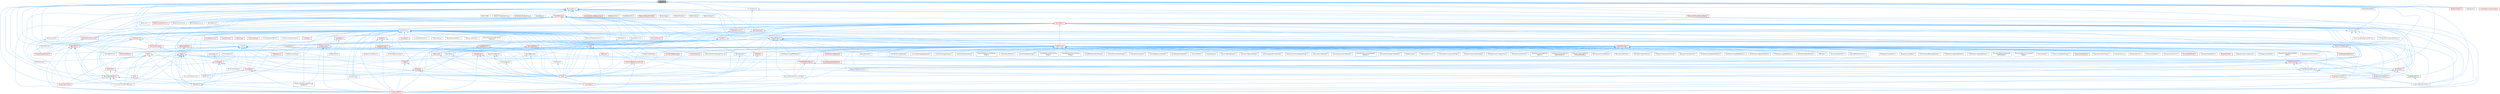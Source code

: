 digraph "Atomic.h"
{
 // INTERACTIVE_SVG=YES
 // LATEX_PDF_SIZE
  bgcolor="transparent";
  edge [fontname=Helvetica,fontsize=10,labelfontname=Helvetica,labelfontsize=10];
  node [fontname=Helvetica,fontsize=10,shape=box,height=0.2,width=0.4];
  Node1 [id="Node000001",label="Atomic.h",height=0.2,width=0.4,color="gray40", fillcolor="grey60", style="filled", fontcolor="black",tooltip=" "];
  Node1 -> Node2 [id="edge1_Node000001_Node000002",dir="back",color="steelblue1",style="solid",tooltip=" "];
  Node2 [id="Node000002",label="AnimationStreaming.h",height=0.2,width=0.4,color="grey40", fillcolor="white", style="filled",URL="$d5/d44/AnimationStreaming_8h.html",tooltip=" "];
  Node1 -> Node3 [id="edge2_Node000001_Node000003",dir="back",color="steelblue1",style="solid",tooltip=" "];
  Node3 [id="Node000003",label="CircularQueue.h",height=0.2,width=0.4,color="grey40", fillcolor="white", style="filled",URL="$d7/d38/CircularQueue_8h.html",tooltip=" "];
  Node3 -> Node4 [id="edge3_Node000003_Node000004",dir="back",color="steelblue1",style="solid",tooltip=" "];
  Node4 [id="Node000004",label="Core.h",height=0.2,width=0.4,color="red", fillcolor="#FFF0F0", style="filled",URL="$d6/dd7/Core_8h.html",tooltip=" "];
  Node4 -> Node5 [id="edge4_Node000004_Node000005",dir="back",color="steelblue1",style="solid",tooltip=" "];
  Node5 [id="Node000005",label="CoreUObject.h",height=0.2,width=0.4,color="red", fillcolor="#FFF0F0", style="filled",URL="$d0/ded/CoreUObject_8h.html",tooltip=" "];
  Node3 -> Node13 [id="edge5_Node000003_Node000013",dir="back",color="steelblue1",style="solid",tooltip=" "];
  Node13 [id="Node000013",label="MetasoundArrayRandomNode.h",height=0.2,width=0.4,color="red", fillcolor="#FFF0F0", style="filled",URL="$d3/d94/MetasoundArrayRandomNode_8h.html",tooltip=" "];
  Node1 -> Node45 [id="edge6_Node000001_Node000045",dir="back",color="steelblue1",style="solid",tooltip=" "];
  Node45 [id="Node000045",label="Compression.h",height=0.2,width=0.4,color="grey40", fillcolor="white", style="filled",URL="$db/d9c/Compression_8h.html",tooltip=" "];
  Node45 -> Node46 [id="edge7_Node000045_Node000046",dir="back",color="steelblue1",style="solid",tooltip=" "];
  Node46 [id="Node000046",label="ArchiveLoadCompressedProxy.h",height=0.2,width=0.4,color="grey40", fillcolor="white", style="filled",URL="$d0/deb/ArchiveLoadCompressedProxy_8h.html",tooltip=" "];
  Node45 -> Node47 [id="edge8_Node000045_Node000047",dir="back",color="steelblue1",style="solid",tooltip=" "];
  Node47 [id="Node000047",label="ArchiveSaveCompressedProxy.h",height=0.2,width=0.4,color="grey40", fillcolor="white", style="filled",URL="$d4/dee/ArchiveSaveCompressedProxy_8h.html",tooltip=" "];
  Node45 -> Node48 [id="edge9_Node000045_Node000048",dir="back",color="steelblue1",style="solid",tooltip=" "];
  Node48 [id="Node000048",label="AsyncWork.h",height=0.2,width=0.4,color="red", fillcolor="#FFF0F0", style="filled",URL="$da/d9a/AsyncWork_8h.html",tooltip=" "];
  Node48 -> Node2 [id="edge10_Node000048_Node000002",dir="back",color="steelblue1",style="solid",tooltip=" "];
  Node48 -> Node4 [id="edge11_Node000048_Node000004",dir="back",color="steelblue1",style="solid",tooltip=" "];
  Node48 -> Node56 [id="edge12_Node000048_Node000056",dir="back",color="steelblue1",style="solid",tooltip=" "];
  Node56 [id="Node000056",label="CoreSharedPCH.h",height=0.2,width=0.4,color="red", fillcolor="#FFF0F0", style="filled",URL="$d8/de5/CoreSharedPCH_8h.html",tooltip=" "];
  Node48 -> Node470 [id="edge13_Node000048_Node000470",dir="back",color="steelblue1",style="solid",tooltip=" "];
  Node470 [id="Node000470",label="StatsFile.h",height=0.2,width=0.4,color="grey40", fillcolor="white", style="filled",URL="$d7/d3b/StatsFile_8h.html",tooltip=" "];
  Node45 -> Node4 [id="edge14_Node000045_Node000004",dir="back",color="steelblue1",style="solid",tooltip=" "];
  Node45 -> Node56 [id="edge15_Node000045_Node000056",dir="back",color="steelblue1",style="solid",tooltip=" "];
  Node45 -> Node470 [id="edge16_Node000045_Node000470",dir="back",color="steelblue1",style="solid",tooltip=" "];
  Node1 -> Node482 [id="edge17_Node000001_Node000482",dir="back",color="steelblue1",style="solid",tooltip=" "];
  Node482 [id="Node000482",label="CoreGlobals.h",height=0.2,width=0.4,color="grey40", fillcolor="white", style="filled",URL="$d5/d8c/CoreGlobals_8h.html",tooltip=" "];
  Node482 -> Node483 [id="edge18_Node000482_Node000483",dir="back",color="steelblue1",style="solid",tooltip=" "];
  Node483 [id="Node000483",label="AllocatorFixedSizeFreeList.h",height=0.2,width=0.4,color="grey40", fillcolor="white", style="filled",URL="$dd/d0d/AllocatorFixedSizeFreeList_8h.html",tooltip=" "];
  Node482 -> Node484 [id="edge19_Node000482_Node000484",dir="back",color="steelblue1",style="solid",tooltip=" "];
  Node484 [id="Node000484",label="App.h",height=0.2,width=0.4,color="red", fillcolor="#FFF0F0", style="filled",URL="$de/d8b/App_8h.html",tooltip=" "];
  Node484 -> Node4 [id="edge20_Node000484_Node000004",dir="back",color="steelblue1",style="solid",tooltip=" "];
  Node484 -> Node56 [id="edge21_Node000484_Node000056",dir="back",color="steelblue1",style="solid",tooltip=" "];
  Node484 -> Node486 [id="edge22_Node000484_Node000486",dir="back",color="steelblue1",style="solid",tooltip=" "];
  Node486 [id="Node000486",label="FeedbackContextAnsi.h",height=0.2,width=0.4,color="grey40", fillcolor="white", style="filled",URL="$de/d11/FeedbackContextAnsi_8h.html",tooltip=" "];
  Node484 -> Node491 [id="edge23_Node000484_Node000491",dir="back",color="steelblue1",style="solid",tooltip=" "];
  Node491 [id="Node000491",label="ParallelFor.h",height=0.2,width=0.4,color="red", fillcolor="#FFF0F0", style="filled",URL="$d2/da1/ParallelFor_8h.html",tooltip=" "];
  Node491 -> Node56 [id="edge24_Node000491_Node000056",dir="back",color="steelblue1",style="solid",tooltip=" "];
  Node484 -> Node1025 [id="edge25_Node000484_Node001025",dir="back",color="steelblue1",style="solid",tooltip=" "];
  Node1025 [id="Node001025",label="UnixFeedbackContext.h",height=0.2,width=0.4,color="grey40", fillcolor="white", style="filled",URL="$d2/db0/UnixFeedbackContext_8h.html",tooltip=" "];
  Node484 -> Node1026 [id="edge26_Node000484_Node001026",dir="back",color="steelblue1",style="solid",tooltip=" "];
  Node1026 [id="Node001026",label="UtilsCore.h",height=0.2,width=0.4,color="red", fillcolor="#FFF0F0", style="filled",URL="$d2/d12/UtilsCore_8h.html",tooltip=" "];
  Node482 -> Node1028 [id="edge27_Node000482_Node001028",dir="back",color="steelblue1",style="solid",tooltip=" "];
  Node1028 [id="Node001028",label="AssetAccessRestrictions.h",height=0.2,width=0.4,color="grey40", fillcolor="white", style="filled",URL="$d2/d86/AssetAccessRestrictions_8h.html",tooltip=" "];
  Node482 -> Node1029 [id="edge28_Node000482_Node001029",dir="back",color="steelblue1",style="solid",tooltip=" "];
  Node1029 [id="Node001029",label="BufferWriter.h",height=0.2,width=0.4,color="grey40", fillcolor="white", style="filled",URL="$de/d1c/BufferWriter_8h.html",tooltip=" "];
  Node1029 -> Node4 [id="edge29_Node001029_Node000004",dir="back",color="steelblue1",style="solid",tooltip=" "];
  Node482 -> Node1030 [id="edge30_Node000482_Node001030",dir="back",color="steelblue1",style="solid",tooltip=" "];
  Node1030 [id="Node001030",label="ConfigCacheIni.h",height=0.2,width=0.4,color="red", fillcolor="#FFF0F0", style="filled",URL="$dd/d3f/ConfigCacheIni_8h.html",tooltip=" "];
  Node1030 -> Node1031 [id="edge31_Node001030_Node001031",dir="back",color="steelblue1",style="solid",tooltip=" "];
  Node1031 [id="Node001031",label="ConfigContext.h",height=0.2,width=0.4,color="grey40", fillcolor="white", style="filled",URL="$d7/d2e/ConfigContext_8h.html",tooltip=" "];
  Node1030 -> Node4 [id="edge32_Node001030_Node000004",dir="back",color="steelblue1",style="solid",tooltip=" "];
  Node1030 -> Node56 [id="edge33_Node001030_Node000056",dir="back",color="steelblue1",style="solid",tooltip=" "];
  Node1030 -> Node1164 [id="edge34_Node001030_Node001164",dir="back",color="steelblue1",style="solid",tooltip=" "];
  Node1164 [id="Node001164",label="IPlatformFileManagedStorage\lWrapper.h",height=0.2,width=0.4,color="grey40", fillcolor="white", style="filled",URL="$db/d2e/IPlatformFileManagedStorageWrapper_8h.html",tooltip=" "];
  Node482 -> Node1031 [id="edge35_Node000482_Node001031",dir="back",color="steelblue1",style="solid",tooltip=" "];
  Node482 -> Node1170 [id="edge36_Node000482_Node001170",dir="back",color="steelblue1",style="solid",tooltip=" "];
  Node1170 [id="Node001170",label="ConfigTypes.h",height=0.2,width=0.4,color="red", fillcolor="#FFF0F0", style="filled",URL="$df/da3/ConfigTypes_8h.html",tooltip=" "];
  Node1170 -> Node1030 [id="edge37_Node001170_Node001030",dir="back",color="steelblue1",style="solid",tooltip=" "];
  Node1170 -> Node1031 [id="edge38_Node001170_Node001031",dir="back",color="steelblue1",style="solid",tooltip=" "];
  Node482 -> Node1172 [id="edge39_Node000482_Node001172",dir="back",color="steelblue1",style="solid",tooltip=" "];
  Node1172 [id="Node001172",label="CookStats.h",height=0.2,width=0.4,color="red", fillcolor="#FFF0F0", style="filled",URL="$dc/d35/CookStats_8h.html",tooltip=" "];
  Node482 -> Node4 [id="edge40_Node000482_Node000004",dir="back",color="steelblue1",style="solid",tooltip=" "];
  Node482 -> Node1176 [id="edge41_Node000482_Node001176",dir="back",color="steelblue1",style="solid",tooltip=" "];
  Node1176 [id="Node001176",label="CoreMinimal.h",height=0.2,width=0.4,color="red", fillcolor="#FFF0F0", style="filled",URL="$d7/d67/CoreMinimal_8h.html",tooltip=" "];
  Node1176 -> Node1195 [id="edge42_Node001176_Node001195",dir="back",color="steelblue1",style="solid",tooltip=" "];
  Node1195 [id="Node001195",label="AIModule.h",height=0.2,width=0.4,color="grey40", fillcolor="white", style="filled",URL="$d9/df1/AIModule_8h.html",tooltip=" "];
  Node1176 -> Node943 [id="edge43_Node001176_Node000943",dir="back",color="steelblue1",style="solid",tooltip=" "];
  Node943 [id="Node000943",label="AnimationEditorUtils.h",height=0.2,width=0.4,color="grey40", fillcolor="white", style="filled",URL="$df/d23/AnimationEditorUtils_8h.html",tooltip=" "];
  Node1176 -> Node2 [id="edge44_Node001176_Node000002",dir="back",color="steelblue1",style="solid",tooltip=" "];
  Node1176 -> Node2841 [id="edge45_Node001176_Node002841",dir="back",color="steelblue1",style="solid",tooltip=" "];
  Node2841 [id="Node002841",label="BlueprintActionFilter.h",height=0.2,width=0.4,color="red", fillcolor="#FFF0F0", style="filled",URL="$d5/d2a/BlueprintActionFilter_8h.html",tooltip=" "];
  Node1176 -> Node1950 [id="edge46_Node001176_Node001950",dir="back",color="steelblue1",style="solid",tooltip=" "];
  Node1950 [id="Node001950",label="BlueprintTypePromotion.h",height=0.2,width=0.4,color="grey40", fillcolor="white", style="filled",URL="$d2/d23/BlueprintTypePromotion_8h.html",tooltip=" "];
  Node1176 -> Node3215 [id="edge47_Node001176_Node003215",dir="back",color="steelblue1",style="solid",tooltip=" "];
  Node3215 [id="Node003215",label="BulkData.h",height=0.2,width=0.4,color="red", fillcolor="#FFF0F0", style="filled",URL="$d4/d8e/BulkData_8h.html",tooltip=" "];
  Node3215 -> Node5 [id="edge48_Node003215_Node000005",dir="back",color="steelblue1",style="solid",tooltip=" "];
  Node1176 -> Node3251 [id="edge49_Node001176_Node003251",dir="back",color="steelblue1",style="solid",tooltip=" "];
  Node3251 [id="Node003251",label="CameraModularFeature.h",height=0.2,width=0.4,color="grey40", fillcolor="white", style="filled",URL="$dc/d79/CameraModularFeature_8h.html",tooltip=" "];
  Node1176 -> Node3253 [id="edge50_Node001176_Node003253",dir="back",color="steelblue1",style="solid",tooltip=" "];
  Node3253 [id="Node003253",label="CameraPhotographyModule.h",height=0.2,width=0.4,color="grey40", fillcolor="white", style="filled",URL="$dc/d3c/CameraPhotographyModule_8h.html",tooltip=" "];
  Node1176 -> Node3312 [id="edge51_Node001176_Node003312",dir="back",color="steelblue1",style="solid",tooltip=" "];
  Node3312 [id="Node003312",label="CelestialVaultEditor.h",height=0.2,width=0.4,color="grey40", fillcolor="white", style="filled",URL="$da/ddc/CelestialVaultEditor_8h.html",tooltip=" "];
  Node1176 -> Node3343 [id="edge52_Node001176_Node003343",dir="back",color="steelblue1",style="solid",tooltip=" "];
  Node3343 [id="Node003343",label="ChaosFleshDeprecatedNodes\lPlugin.h",height=0.2,width=0.4,color="grey40", fillcolor="white", style="filled",URL="$d9/d1d/ChaosFleshDeprecatedNodesPlugin_8h.html",tooltip=" "];
  Node1176 -> Node3344 [id="edge53_Node001176_Node003344",dir="back",color="steelblue1",style="solid",tooltip=" "];
  Node3344 [id="Node003344",label="ChaosFleshEditorPlugin.h",height=0.2,width=0.4,color="grey40", fillcolor="white", style="filled",URL="$d1/dea/ChaosFleshEditorPlugin_8h.html",tooltip=" "];
  Node1176 -> Node3345 [id="edge54_Node001176_Node003345",dir="back",color="steelblue1",style="solid",tooltip=" "];
  Node3345 [id="Node003345",label="ChaosFleshEnginePlugin.h",height=0.2,width=0.4,color="grey40", fillcolor="white", style="filled",URL="$dc/da6/ChaosFleshEnginePlugin_8h.html",tooltip=" "];
  Node1176 -> Node3357 [id="edge55_Node001176_Node003357",dir="back",color="steelblue1",style="solid",tooltip=" "];
  Node3357 [id="Node003357",label="ChaosFleshNodesPlugin.h",height=0.2,width=0.4,color="grey40", fillcolor="white", style="filled",URL="$d8/d29/ChaosFleshNodesPlugin_8h.html",tooltip=" "];
  Node1176 -> Node3371 [id="edge56_Node001176_Node003371",dir="back",color="steelblue1",style="solid",tooltip=" "];
  Node3371 [id="Node003371",label="ChaosModularVehicleEditor\lPlugin.h",height=0.2,width=0.4,color="grey40", fillcolor="white", style="filled",URL="$d0/dfb/ChaosModularVehicleEditorPlugin_8h.html",tooltip=" "];
  Node1176 -> Node3372 [id="edge57_Node001176_Node003372",dir="back",color="steelblue1",style="solid",tooltip=" "];
  Node3372 [id="Node003372",label="ChaosModularVehicleEngine\lPlugin.h",height=0.2,width=0.4,color="grey40", fillcolor="white", style="filled",URL="$d8/dc1/ChaosModularVehicleEnginePlugin_8h.html",tooltip=" "];
  Node1176 -> Node3373 [id="edge58_Node001176_Node003373",dir="back",color="steelblue1",style="solid",tooltip=" "];
  Node3373 [id="Node003373",label="ChaosModularVehiclePlugin.h",height=0.2,width=0.4,color="grey40", fillcolor="white", style="filled",URL="$db/db1/ChaosModularVehiclePlugin_8h.html",tooltip=" "];
  Node1176 -> Node3376 [id="edge59_Node001176_Node003376",dir="back",color="steelblue1",style="solid",tooltip=" "];
  Node3376 [id="Node003376",label="ChaosVehiclesEditorPlugin.h",height=0.2,width=0.4,color="grey40", fillcolor="white", style="filled",URL="$d9/da4/ChaosVehiclesEditorPlugin_8h.html",tooltip=" "];
  Node1176 -> Node3378 [id="edge60_Node001176_Node003378",dir="back",color="steelblue1",style="solid",tooltip=" "];
  Node3378 [id="Node003378",label="ChaosVehiclesPlugin.h",height=0.2,width=0.4,color="grey40", fillcolor="white", style="filled",URL="$d8/d33/ChaosVehiclesPlugin_8h.html",tooltip=" "];
  Node1176 -> Node3909 [id="edge61_Node001176_Node003909",dir="back",color="steelblue1",style="solid",tooltip=" "];
  Node3909 [id="Node003909",label="ControlRigPhysicsModule.h",height=0.2,width=0.4,color="grey40", fillcolor="white", style="filled",URL="$d9/d4c/ControlRigPhysicsModule_8h.html",tooltip=" "];
  Node1176 -> Node4 [id="edge62_Node001176_Node000004",dir="back",color="steelblue1",style="solid",tooltip=" "];
  Node1176 -> Node56 [id="edge63_Node001176_Node000056",dir="back",color="steelblue1",style="solid",tooltip=" "];
  Node1176 -> Node3320 [id="edge64_Node001176_Node003320",dir="back",color="steelblue1",style="solid",tooltip=" "];
  Node3320 [id="Node003320",label="DemoNetDriver.h",height=0.2,width=0.4,color="grey40", fillcolor="white", style="filled",URL="$df/df9/DemoNetDriver_8h.html",tooltip=" "];
  Node1176 -> Node4138 [id="edge65_Node001176_Node004138",dir="back",color="steelblue1",style="solid",tooltip=" "];
  Node4138 [id="Node004138",label="DeviceProfileManager.h",height=0.2,width=0.4,color="red", fillcolor="#FFF0F0", style="filled",URL="$db/d84/DeviceProfileManager_8h.html",tooltip=" "];
  Node1176 -> Node4364 [id="edge66_Node001176_Node004364",dir="back",color="steelblue1",style="solid",tooltip=" "];
  Node4364 [id="Node004364",label="DynamicMeshModule.h",height=0.2,width=0.4,color="grey40", fillcolor="white", style="filled",URL="$d1/d3b/DynamicMeshModule_8h.html",tooltip=" "];
  Node1176 -> Node4602 [id="edge67_Node001176_Node004602",dir="back",color="steelblue1",style="solid",tooltip=" "];
  Node4602 [id="Node004602",label="EngineModule.h",height=0.2,width=0.4,color="grey40", fillcolor="white", style="filled",URL="$d7/dc6/EngineModule_8h.html",tooltip=" "];
  Node1176 -> Node2754 [id="edge68_Node001176_Node002754",dir="back",color="steelblue1",style="solid",tooltip=" "];
  Node2754 [id="Node002754",label="FindInBlueprintManager.h",height=0.2,width=0.4,color="grey40", fillcolor="white", style="filled",URL="$db/d3b/FindInBlueprintManager_8h.html",tooltip=" "];
  Node2754 -> Node1948 [id="edge69_Node002754_Node001948",dir="back",color="steelblue1",style="solid",tooltip=" "];
  Node1948 [id="Node001948",label="FindInBlueprints.h",height=0.2,width=0.4,color="red", fillcolor="#FFF0F0", style="filled",URL="$d0/d27/FindInBlueprints_8h.html",tooltip=" "];
  Node1948 -> Node1951 [id="edge70_Node001948_Node001951",dir="back",color="steelblue1",style="solid",tooltip=" "];
  Node1951 [id="Node001951",label="ImaginaryBlueprintData.h",height=0.2,width=0.4,color="grey40", fillcolor="white", style="filled",URL="$d9/d16/ImaginaryBlueprintData_8h.html",tooltip=" "];
  Node2754 -> Node1951 [id="edge71_Node002754_Node001951",dir="back",color="steelblue1",style="solid",tooltip=" "];
  Node2754 -> Node2755 [id="edge72_Node002754_Node002755",dir="back",color="steelblue1",style="solid",tooltip=" "];
  Node2755 [id="Node002755",label="ReplaceNodeReferencesHelper.h",height=0.2,width=0.4,color="grey40", fillcolor="white", style="filled",URL="$de/d84/ReplaceNodeReferencesHelper_8h.html",tooltip=" "];
  Node1176 -> Node1948 [id="edge73_Node001176_Node001948",dir="back",color="steelblue1",style="solid",tooltip=" "];
  Node1176 -> Node410 [id="edge74_Node001176_Node000410",dir="back",color="steelblue1",style="solid",tooltip=" "];
  Node410 [id="Node000410",label="FractureEditor.h",height=0.2,width=0.4,color="grey40", fillcolor="white", style="filled",URL="$db/df2/FractureEditor_8h.html",tooltip=" "];
  Node1176 -> Node6217 [id="edge75_Node001176_Node006217",dir="back",color="steelblue1",style="solid",tooltip=" "];
  Node6217 [id="Node006217",label="GameplayAbilitiesModule.h",height=0.2,width=0.4,color="red", fillcolor="#FFF0F0", style="filled",URL="$d3/d9a/GameplayAbilitiesModule_8h.html",tooltip=" "];
  Node1176 -> Node4082 [id="edge76_Node001176_Node004082",dir="back",color="steelblue1",style="solid",tooltip=" "];
  Node4082 [id="Node004082",label="GameplayTagsModule.h",height=0.2,width=0.4,color="grey40", fillcolor="white", style="filled",URL="$dc/d65/GameplayTagsModule_8h.html",tooltip=" "];
  Node1176 -> Node6226 [id="edge77_Node001176_Node006226",dir="back",color="steelblue1",style="solid",tooltip=" "];
  Node6226 [id="Node006226",label="GameplayTasksModule.h",height=0.2,width=0.4,color="grey40", fillcolor="white", style="filled",URL="$df/de6/GameplayTasksModule_8h.html",tooltip=" "];
  Node1176 -> Node6231 [id="edge78_Node001176_Node006231",dir="back",color="steelblue1",style="solid",tooltip=" "];
  Node6231 [id="Node006231",label="GenericOctree.h",height=0.2,width=0.4,color="red", fillcolor="#FFF0F0", style="filled",URL="$de/de6/GenericOctree_8h.html",tooltip=" "];
  Node1176 -> Node6243 [id="edge79_Node001176_Node006243",dir="back",color="steelblue1",style="solid",tooltip=" "];
  Node6243 [id="Node006243",label="GeometricObjectsModule.h",height=0.2,width=0.4,color="grey40", fillcolor="white", style="filled",URL="$d4/d44/GeometricObjectsModule_8h.html",tooltip=" "];
  Node1176 -> Node6252 [id="edge80_Node001176_Node006252",dir="back",color="steelblue1",style="solid",tooltip=" "];
  Node6252 [id="Node006252",label="GeometryAlgorithmsModule.h",height=0.2,width=0.4,color="grey40", fillcolor="white", style="filled",URL="$d2/d4c/GeometryAlgorithmsModule_8h.html",tooltip=" "];
  Node1176 -> Node6265 [id="edge81_Node001176_Node006265",dir="back",color="steelblue1",style="solid",tooltip=" "];
  Node6265 [id="Node006265",label="GeometryCollectionNodesPlugin.h",height=0.2,width=0.4,color="grey40", fillcolor="white", style="filled",URL="$dc/d4a/GeometryCollectionNodesPlugin_8h.html",tooltip=" "];
  Node1176 -> Node6274 [id="edge82_Node001176_Node006274",dir="back",color="steelblue1",style="solid",tooltip=" "];
  Node6274 [id="Node006274",label="GeometryCoreModule.h",height=0.2,width=0.4,color="grey40", fillcolor="white", style="filled",URL="$de/da5/GeometryCoreModule_8h.html",tooltip=" "];
  Node1176 -> Node6275 [id="edge83_Node001176_Node006275",dir="back",color="steelblue1",style="solid",tooltip=" "];
  Node6275 [id="Node006275",label="GeometryFrameworkModule.h",height=0.2,width=0.4,color="grey40", fillcolor="white", style="filled",URL="$d2/d63/GeometryFrameworkModule_8h.html",tooltip=" "];
  Node1176 -> Node6276 [id="edge84_Node001176_Node006276",dir="back",color="steelblue1",style="solid",tooltip=" "];
  Node6276 [id="Node006276",label="GeometryProcessingAdapters\lModule.h",height=0.2,width=0.4,color="grey40", fillcolor="white", style="filled",URL="$d8/d08/GeometryProcessingAdaptersModule_8h.html",tooltip=" "];
  Node1176 -> Node6277 [id="edge85_Node001176_Node006277",dir="back",color="steelblue1",style="solid",tooltip=" "];
  Node6277 [id="Node006277",label="GeometryScriptingCoreModule.h",height=0.2,width=0.4,color="grey40", fillcolor="white", style="filled",URL="$da/d59/GeometryScriptingCoreModule_8h.html",tooltip=" "];
  Node1176 -> Node6291 [id="edge86_Node001176_Node006291",dir="back",color="steelblue1",style="solid",tooltip=" "];
  Node6291 [id="Node006291",label="HDRIBackdrop.h",height=0.2,width=0.4,color="grey40", fillcolor="white", style="filled",URL="$d7/d73/HDRIBackdrop_8h.html",tooltip=" "];
  Node1176 -> Node6424 [id="edge87_Node001176_Node006424",dir="back",color="steelblue1",style="solid",tooltip=" "];
  Node6424 [id="Node006424",label="HotReloadInterface.h",height=0.2,width=0.4,color="grey40", fillcolor="white", style="filled",URL="$d8/dda/HotReloadInterface_8h.html",tooltip=" "];
  Node1176 -> Node6438 [id="edge88_Node001176_Node006438",dir="back",color="steelblue1",style="solid",tooltip=" "];
  Node6438 [id="Node006438",label="ICustomMeshComponentPlugin.h",height=0.2,width=0.4,color="grey40", fillcolor="white", style="filled",URL="$d3/d03/ICustomMeshComponentPlugin_8h.html",tooltip=" "];
  Node1176 -> Node6448 [id="edge89_Node001176_Node006448",dir="back",color="steelblue1",style="solid",tooltip=" "];
  Node6448 [id="Node006448",label="IDisplayClusterColorGrading.h",height=0.2,width=0.4,color="grey40", fillcolor="white", style="filled",URL="$d5/d11/IDisplayClusterColorGrading_8h.html",tooltip=" "];
  Node1176 -> Node6450 [id="edge90_Node001176_Node006450",dir="back",color="steelblue1",style="solid",tooltip=" "];
  Node6450 [id="Node006450",label="IDisplayClusterConfiguration.h",height=0.2,width=0.4,color="grey40", fillcolor="white", style="filled",URL="$db/d76/IDisplayClusterConfiguration_8h.html",tooltip=" "];
  Node1176 -> Node6463 [id="edge91_Node001176_Node006463",dir="back",color="steelblue1",style="solid",tooltip=" "];
  Node6463 [id="Node006463",label="IDisplayClusterDetails.h",height=0.2,width=0.4,color="grey40", fillcolor="white", style="filled",URL="$d7/dd0/IDisplayClusterDetails_8h.html",tooltip=" "];
  Node1176 -> Node4191 [id="edge92_Node001176_Node004191",dir="back",color="steelblue1",style="solid",tooltip=" "];
  Node4191 [id="Node004191",label="IDisplayClusterLightCard\lEditor.h",height=0.2,width=0.4,color="grey40", fillcolor="white", style="filled",URL="$d8/df4/IDisplayClusterLightCardEditor_8h.html",tooltip=" "];
  Node1176 -> Node6465 [id="edge93_Node001176_Node006465",dir="back",color="steelblue1",style="solid",tooltip=" "];
  Node6465 [id="Node006465",label="IDisplayClusterLightCard\lEditorShaders.h",height=0.2,width=0.4,color="grey40", fillcolor="white", style="filled",URL="$d6/d4e/IDisplayClusterLightCardEditorShaders_8h.html",tooltip=" "];
  Node1176 -> Node6466 [id="edge94_Node001176_Node006466",dir="back",color="steelblue1",style="solid",tooltip=" "];
  Node6466 [id="Node006466",label="IDisplayClusterLightCard\lExtenderModule.h",height=0.2,width=0.4,color="grey40", fillcolor="white", style="filled",URL="$df/da7/IDisplayClusterLightCardExtenderModule_8h.html",tooltip=" "];
  Node1176 -> Node6468 [id="edge95_Node001176_Node006468",dir="back",color="steelblue1",style="solid",tooltip=" "];
  Node6468 [id="Node006468",label="IDisplayClusterOperator.h",height=0.2,width=0.4,color="grey40", fillcolor="white", style="filled",URL="$dc/d99/IDisplayClusterOperator_8h.html",tooltip=" "];
  Node1176 -> Node2720 [id="edge96_Node001176_Node002720",dir="back",color="steelblue1",style="solid",tooltip=" "];
  Node2720 [id="Node002720",label="IDisplayClusterScenePreview.h",height=0.2,width=0.4,color="grey40", fillcolor="white", style="filled",URL="$dc/dce/IDisplayClusterScenePreview_8h.html",tooltip=" "];
  Node1176 -> Node6498 [id="edge97_Node001176_Node006498",dir="back",color="steelblue1",style="solid",tooltip=" "];
  Node6498 [id="Node006498",label="IMeshDescriptionModule.h",height=0.2,width=0.4,color="grey40", fillcolor="white", style="filled",URL="$d5/d6a/IMeshDescriptionModule_8h.html",tooltip=" "];
  Node1176 -> Node6500 [id="edge98_Node001176_Node006500",dir="back",color="steelblue1",style="solid",tooltip=" "];
  Node6500 [id="Node006500",label="IMovieSceneModule.h",height=0.2,width=0.4,color="grey40", fillcolor="white", style="filled",URL="$d3/d85/IMovieSceneModule_8h.html",tooltip=" "];
  Node1176 -> Node6503 [id="edge99_Node001176_Node006503",dir="back",color="steelblue1",style="solid",tooltip=" "];
  Node6503 [id="Node006503",label="IMovieSceneTracksModule.h",height=0.2,width=0.4,color="grey40", fillcolor="white", style="filled",URL="$d9/d95/IMovieSceneTracksModule_8h.html",tooltip=" "];
  Node1176 -> Node5130 [id="edge100_Node001176_Node005130",dir="back",color="steelblue1",style="solid",tooltip=" "];
  Node5130 [id="Node005130",label="IPixelStreaming2EditorModule.h",height=0.2,width=0.4,color="grey40", fillcolor="white", style="filled",URL="$d3/d62/IPixelStreaming2EditorModule_8h.html",tooltip=" "];
  Node1176 -> Node6518 [id="edge101_Node001176_Node006518",dir="back",color="steelblue1",style="solid",tooltip=" "];
  Node6518 [id="Node006518",label="IPixelStreaming2HMDModule.h",height=0.2,width=0.4,color="grey40", fillcolor="white", style="filled",URL="$d9/dda/IPixelStreaming2HMDModule_8h.html",tooltip=" "];
  Node1176 -> Node4904 [id="edge102_Node001176_Node004904",dir="back",color="steelblue1",style="solid",tooltip=" "];
  Node4904 [id="Node004904",label="IPixelStreaming2RTCModule.h",height=0.2,width=0.4,color="grey40", fillcolor="white", style="filled",URL="$db/dab/IPixelStreaming2RTCModule_8h.html",tooltip=" "];
  Node1176 -> Node5132 [id="edge103_Node001176_Node005132",dir="back",color="steelblue1",style="solid",tooltip=" "];
  Node5132 [id="Node005132",label="IPixelStreamingEditorModule.h",height=0.2,width=0.4,color="grey40", fillcolor="white", style="filled",URL="$da/dcc/IPixelStreamingEditorModule_8h.html",tooltip=" "];
  Node1176 -> Node3460 [id="edge104_Node001176_Node003460",dir="back",color="steelblue1",style="solid",tooltip=" "];
  Node3460 [id="Node003460",label="IPixelStreamingHMDModule.h",height=0.2,width=0.4,color="grey40", fillcolor="white", style="filled",URL="$de/d25/IPixelStreamingHMDModule_8h.html",tooltip=" "];
  Node1176 -> Node2169 [id="edge105_Node001176_Node002169",dir="back",color="steelblue1",style="solid",tooltip=" "];
  Node2169 [id="Node002169",label="IPixelStreamingModule.h",height=0.2,width=0.4,color="red", fillcolor="#FFF0F0", style="filled",URL="$d2/d87/IPixelStreamingModule_8h.html",tooltip=" "];
  Node1176 -> Node6560 [id="edge106_Node001176_Node006560",dir="back",color="steelblue1",style="solid",tooltip=" "];
  Node6560 [id="Node006560",label="IVPUtilitiesEditorModule.h",height=0.2,width=0.4,color="grey40", fillcolor="white", style="filled",URL="$d6/d9d/IVPUtilitiesEditorModule_8h.html",tooltip=" "];
  Node1176 -> Node1951 [id="edge107_Node001176_Node001951",dir="back",color="steelblue1",style="solid",tooltip=" "];
  Node1176 -> Node5262 [id="edge108_Node001176_Node005262",dir="back",color="steelblue1",style="solid",tooltip=" "];
  Node5262 [id="Node005262",label="LinkerLoad.h",height=0.2,width=0.4,color="red", fillcolor="#FFF0F0", style="filled",URL="$d7/def/LinkerLoad_8h.html",tooltip=" "];
  Node5262 -> Node5 [id="edge109_Node005262_Node000005",dir="back",color="steelblue1",style="solid",tooltip=" "];
  Node1176 -> Node6880 [id="edge110_Node001176_Node006880",dir="back",color="steelblue1",style="solid",tooltip=" "];
  Node6880 [id="Node006880",label="ObjectReader.h",height=0.2,width=0.4,color="grey40", fillcolor="white", style="filled",URL="$de/d04/ObjectReader_8h.html",tooltip=" "];
  Node6880 -> Node5 [id="edge111_Node006880_Node000005",dir="back",color="steelblue1",style="solid",tooltip=" "];
  Node1176 -> Node6884 [id="edge112_Node001176_Node006884",dir="back",color="steelblue1",style="solid",tooltip=" "];
  Node6884 [id="Node006884",label="ObjectWriter.h",height=0.2,width=0.4,color="grey40", fillcolor="white", style="filled",URL="$db/dfd/ObjectWriter_8h.html",tooltip=" "];
  Node6884 -> Node5 [id="edge113_Node006884_Node000005",dir="back",color="steelblue1",style="solid",tooltip=" "];
  Node1176 -> Node6888 [id="edge114_Node001176_Node006888",dir="back",color="steelblue1",style="solid",tooltip=" "];
  Node6888 [id="Node006888",label="Package.h",height=0.2,width=0.4,color="red", fillcolor="#FFF0F0", style="filled",URL="$dd/d79/Package_8h.html",tooltip=" "];
  Node6888 -> Node5 [id="edge115_Node006888_Node000005",dir="back",color="steelblue1",style="solid",tooltip=" "];
  Node6888 -> Node6132 [id="edge116_Node006888_Node006132",dir="back",color="steelblue1",style="solid",tooltip=" "];
  Node6132 [id="Node006132",label="SavePackage.h",height=0.2,width=0.4,color="grey40", fillcolor="white", style="filled",URL="$d7/d0a/SavePackage_8h.html",tooltip=" "];
  Node1176 -> Node6915 [id="edge117_Node001176_Node006915",dir="back",color="steelblue1",style="solid",tooltip=" "];
  Node6915 [id="Node006915",label="ParticlePerfStats.h",height=0.2,width=0.4,color="red", fillcolor="#FFF0F0", style="filled",URL="$dd/df4/ParticlePerfStats_8h.html",tooltip=" "];
  Node1176 -> Node5632 [id="edge118_Node001176_Node005632",dir="back",color="steelblue1",style="solid",tooltip=" "];
  Node5632 [id="Node005632",label="PropertyAccessUtil.h",height=0.2,width=0.4,color="red", fillcolor="#FFF0F0", style="filled",URL="$dd/d5d/PropertyAccessUtil_8h.html",tooltip=" "];
  Node1176 -> Node6387 [id="edge119_Node001176_Node006387",dir="back",color="steelblue1",style="solid",tooltip=" "];
  Node6387 [id="Node006387",label="QueuedThreadPoolWrapper.h",height=0.2,width=0.4,color="grey40", fillcolor="white", style="filled",URL="$dc/d5f/QueuedThreadPoolWrapper_8h.html",tooltip=" "];
  Node1176 -> Node7011 [id="edge120_Node001176_Node007011",dir="back",color="steelblue1",style="solid",tooltip=" "];
  Node7011 [id="Node007011",label="RenderGraphAllocator.h",height=0.2,width=0.4,color="red", fillcolor="#FFF0F0", style="filled",URL="$d4/da7/RenderGraphAllocator_8h.html",tooltip=" "];
  Node1176 -> Node6311 [id="edge121_Node001176_Node006311",dir="back",color="steelblue1",style="solid",tooltip=" "];
  Node6311 [id="Node006311",label="RenderingThread.h",height=0.2,width=0.4,color="red", fillcolor="#FFF0F0", style="filled",URL="$dc/df7/RenderingThread_8h.html",tooltip=" "];
  Node1176 -> Node2755 [id="edge122_Node001176_Node002755",dir="back",color="steelblue1",style="solid",tooltip=" "];
  Node1176 -> Node5146 [id="edge123_Node001176_Node005146",dir="back",color="steelblue1",style="solid",tooltip=" "];
  Node5146 [id="Node005146",label="TickableEditorObject.h",height=0.2,width=0.4,color="red", fillcolor="#FFF0F0", style="filled",URL="$d9/d90/TickableEditorObject_8h.html",tooltip=" "];
  Node5146 -> Node2754 [id="edge124_Node005146_Node002754",dir="back",color="steelblue1",style="solid",tooltip=" "];
  Node5146 -> Node2755 [id="edge125_Node005146_Node002755",dir="back",color="steelblue1",style="solid",tooltip=" "];
  Node1176 -> Node7292 [id="edge126_Node001176_Node007292",dir="back",color="steelblue1",style="solid",tooltip=" "];
  Node7292 [id="Node007292",label="UVEditorUXSettings.h",height=0.2,width=0.4,color="grey40", fillcolor="white", style="filled",URL="$d3/d9f/UVEditorUXSettings_8h.html",tooltip=" "];
  Node1176 -> Node1026 [id="edge127_Node001176_Node001026",dir="back",color="steelblue1",style="solid",tooltip=" "];
  Node482 -> Node7370 [id="edge128_Node000482_Node007370",dir="back",color="steelblue1",style="solid",tooltip=" "];
  Node7370 [id="Node007370",label="CoreMisc.h",height=0.2,width=0.4,color="red", fillcolor="#FFF0F0", style="filled",URL="$d8/d97/CoreMisc_8h.html",tooltip=" "];
  Node7370 -> Node484 [id="edge129_Node007370_Node000484",dir="back",color="steelblue1",style="solid",tooltip=" "];
  Node7370 -> Node4 [id="edge130_Node007370_Node000004",dir="back",color="steelblue1",style="solid",tooltip=" "];
  Node7370 -> Node56 [id="edge131_Node007370_Node000056",dir="back",color="steelblue1",style="solid",tooltip=" "];
  Node7370 -> Node7372 [id="edge132_Node007370_Node007372",dir="back",color="steelblue1",style="solid",tooltip=" "];
  Node7372 [id="Node007372",label="ModuleManager.h",height=0.2,width=0.4,color="red", fillcolor="#FFF0F0", style="filled",URL="$d3/dd3/ModuleManager_8h.html",tooltip=" "];
  Node7372 -> Node1195 [id="edge133_Node007372_Node001195",dir="back",color="steelblue1",style="solid",tooltip=" "];
  Node7372 -> Node943 [id="edge134_Node007372_Node000943",dir="back",color="steelblue1",style="solid",tooltip=" "];
  Node7372 -> Node7373 [id="edge135_Node007372_Node007373",dir="back",color="steelblue1",style="solid",tooltip=" "];
  Node7373 [id="Node007373",label="AssetRegistryInterface.h",height=0.2,width=0.4,color="red", fillcolor="#FFF0F0", style="filled",URL="$d5/d26/AssetRegistryInterface_8h.html",tooltip=" "];
  Node7372 -> Node2841 [id="edge136_Node007372_Node002841",dir="back",color="steelblue1",style="solid",tooltip=" "];
  Node7372 -> Node1950 [id="edge137_Node007372_Node001950",dir="back",color="steelblue1",style="solid",tooltip=" "];
  Node7372 -> Node3251 [id="edge138_Node007372_Node003251",dir="back",color="steelblue1",style="solid",tooltip=" "];
  Node7372 -> Node3253 [id="edge139_Node007372_Node003253",dir="back",color="steelblue1",style="solid",tooltip=" "];
  Node7372 -> Node7374 [id="edge140_Node007372_Node007374",dir="back",color="steelblue1",style="solid",tooltip=" "];
  Node7374 [id="Node007374",label="CelestialVault.h",height=0.2,width=0.4,color="grey40", fillcolor="white", style="filled",URL="$d8/d37/CelestialVault_8h.html",tooltip=" "];
  Node7372 -> Node3312 [id="edge141_Node007372_Node003312",dir="back",color="steelblue1",style="solid",tooltip=" "];
  Node7372 -> Node7375 [id="edge142_Node007372_Node007375",dir="back",color="steelblue1",style="solid",tooltip=" "];
  Node7375 [id="Node007375",label="ChaosCachingEditorPlugin.h",height=0.2,width=0.4,color="grey40", fillcolor="white", style="filled",URL="$db/d55/ChaosCachingEditorPlugin_8h.html",tooltip=" "];
  Node7372 -> Node7376 [id="edge143_Node007372_Node007376",dir="back",color="steelblue1",style="solid",tooltip=" "];
  Node7376 [id="Node007376",label="ChaosCachingPlugin.h",height=0.2,width=0.4,color="red", fillcolor="#FFF0F0", style="filled",URL="$d3/dc8/ChaosCachingPlugin_8h.html",tooltip=" "];
  Node7372 -> Node3343 [id="edge144_Node007372_Node003343",dir="back",color="steelblue1",style="solid",tooltip=" "];
  Node7372 -> Node3344 [id="edge145_Node007372_Node003344",dir="back",color="steelblue1",style="solid",tooltip=" "];
  Node7372 -> Node3345 [id="edge146_Node007372_Node003345",dir="back",color="steelblue1",style="solid",tooltip=" "];
  Node7372 -> Node3357 [id="edge147_Node007372_Node003357",dir="back",color="steelblue1",style="solid",tooltip=" "];
  Node7372 -> Node3371 [id="edge148_Node007372_Node003371",dir="back",color="steelblue1",style="solid",tooltip=" "];
  Node7372 -> Node3372 [id="edge149_Node007372_Node003372",dir="back",color="steelblue1",style="solid",tooltip=" "];
  Node7372 -> Node3373 [id="edge150_Node007372_Node003373",dir="back",color="steelblue1",style="solid",tooltip=" "];
  Node7372 -> Node7379 [id="edge151_Node007372_Node007379",dir="back",color="steelblue1",style="solid",tooltip=" "];
  Node7379 [id="Node007379",label="ChaosSolverEditorPlugin.h",height=0.2,width=0.4,color="grey40", fillcolor="white", style="filled",URL="$d9/d01/ChaosSolverEditorPlugin_8h.html",tooltip=" "];
  Node7372 -> Node3376 [id="edge152_Node007372_Node003376",dir="back",color="steelblue1",style="solid",tooltip=" "];
  Node7372 -> Node3378 [id="edge153_Node007372_Node003378",dir="back",color="steelblue1",style="solid",tooltip=" "];
  Node7372 -> Node3909 [id="edge154_Node007372_Node003909",dir="back",color="steelblue1",style="solid",tooltip=" "];
  Node7372 -> Node56 [id="edge155_Node007372_Node000056",dir="back",color="steelblue1",style="solid",tooltip=" "];
  Node7372 -> Node5 [id="edge156_Node007372_Node000005",dir="back",color="steelblue1",style="solid",tooltip=" "];
  Node7372 -> Node4364 [id="edge157_Node007372_Node004364",dir="back",color="steelblue1",style="solid",tooltip=" "];
  Node7372 -> Node4602 [id="edge158_Node007372_Node004602",dir="back",color="steelblue1",style="solid",tooltip=" "];
  Node7372 -> Node410 [id="edge159_Node007372_Node000410",dir="back",color="steelblue1",style="solid",tooltip=" "];
  Node7372 -> Node323 [id="edge160_Node007372_Node000323",dir="back",color="steelblue1",style="solid",tooltip=" "];
  Node323 [id="Node000323",label="FractureTool.cpp",height=0.2,width=0.4,color="grey40", fillcolor="white", style="filled",URL="$dc/d9a/FractureTool_8cpp.html",tooltip=" "];
  Node7372 -> Node6217 [id="edge161_Node007372_Node006217",dir="back",color="steelblue1",style="solid",tooltip=" "];
  Node7372 -> Node4082 [id="edge162_Node007372_Node004082",dir="back",color="steelblue1",style="solid",tooltip=" "];
  Node7372 -> Node6226 [id="edge163_Node007372_Node006226",dir="back",color="steelblue1",style="solid",tooltip=" "];
  Node7372 -> Node6243 [id="edge164_Node007372_Node006243",dir="back",color="steelblue1",style="solid",tooltip=" "];
  Node7372 -> Node6252 [id="edge165_Node007372_Node006252",dir="back",color="steelblue1",style="solid",tooltip=" "];
  Node7372 -> Node6265 [id="edge166_Node007372_Node006265",dir="back",color="steelblue1",style="solid",tooltip=" "];
  Node7372 -> Node6274 [id="edge167_Node007372_Node006274",dir="back",color="steelblue1",style="solid",tooltip=" "];
  Node7372 -> Node6275 [id="edge168_Node007372_Node006275",dir="back",color="steelblue1",style="solid",tooltip=" "];
  Node7372 -> Node6276 [id="edge169_Node007372_Node006276",dir="back",color="steelblue1",style="solid",tooltip=" "];
  Node7372 -> Node6277 [id="edge170_Node007372_Node006277",dir="back",color="steelblue1",style="solid",tooltip=" "];
  Node7372 -> Node6291 [id="edge171_Node007372_Node006291",dir="back",color="steelblue1",style="solid",tooltip=" "];
  Node7372 -> Node140 [id="edge172_Node007372_Node000140",dir="back",color="steelblue1",style="solid",tooltip=" "];
  Node140 [id="Node000140",label="HairStrandsCore.h",height=0.2,width=0.4,color="grey40", fillcolor="white", style="filled",URL="$d7/def/HairStrandsCore_8h.html",tooltip=" "];
  Node7372 -> Node6424 [id="edge173_Node007372_Node006424",dir="back",color="steelblue1",style="solid",tooltip=" "];
  Node7372 -> Node7380 [id="edge174_Node007372_Node007380",dir="back",color="steelblue1",style="solid",tooltip=" "];
  Node7380 [id="Node007380",label="ICommonUIModule.h",height=0.2,width=0.4,color="grey40", fillcolor="white", style="filled",URL="$d8/d25/ICommonUIModule_8h.html",tooltip=" "];
  Node7372 -> Node7381 [id="edge175_Node007372_Node007381",dir="back",color="steelblue1",style="solid",tooltip=" "];
  Node7381 [id="Node007381",label="ICompressionFormat.h",height=0.2,width=0.4,color="grey40", fillcolor="white", style="filled",URL="$da/dfc/ICompressionFormat_8h.html",tooltip=" "];
  Node7372 -> Node5889 [id="edge176_Node007372_Node005889",dir="back",color="steelblue1",style="solid",tooltip=" "];
  Node5889 [id="Node005889",label="ICurveEditorModule.h",height=0.2,width=0.4,color="red", fillcolor="#FFF0F0", style="filled",URL="$d9/d40/ICurveEditorModule_8h.html",tooltip=" "];
  Node7372 -> Node6438 [id="edge177_Node007372_Node006438",dir="back",color="steelblue1",style="solid",tooltip=" "];
  Node7372 -> Node4185 [id="edge178_Node007372_Node004185",dir="back",color="steelblue1",style="solid",tooltip=" "];
  Node4185 [id="Node004185",label="IDisplayCluster.h",height=0.2,width=0.4,color="red", fillcolor="#FFF0F0", style="filled",URL="$de/d3f/IDisplayCluster_8h.html",tooltip=" "];
  Node7372 -> Node6448 [id="edge179_Node007372_Node006448",dir="back",color="steelblue1",style="solid",tooltip=" "];
  Node7372 -> Node6450 [id="edge180_Node007372_Node006450",dir="back",color="steelblue1",style="solid",tooltip=" "];
  Node7372 -> Node7382 [id="edge181_Node007372_Node007382",dir="back",color="steelblue1",style="solid",tooltip=" "];
  Node7382 [id="Node007382",label="IDisplayClusterConfigurator.h",height=0.2,width=0.4,color="grey40", fillcolor="white", style="filled",URL="$d0/d8c/IDisplayClusterConfigurator_8h.html",tooltip=" "];
  Node7372 -> Node6463 [id="edge182_Node007372_Node006463",dir="back",color="steelblue1",style="solid",tooltip=" "];
  Node7372 -> Node7383 [id="edge183_Node007372_Node007383",dir="back",color="steelblue1",style="solid",tooltip=" "];
  Node7383 [id="Node007383",label="IDisplayClusterEditor.h",height=0.2,width=0.4,color="grey40", fillcolor="white", style="filled",URL="$de/d22/IDisplayClusterEditor_8h.html",tooltip=" "];
  Node7372 -> Node4191 [id="edge184_Node007372_Node004191",dir="back",color="steelblue1",style="solid",tooltip=" "];
  Node7372 -> Node6465 [id="edge185_Node007372_Node006465",dir="back",color="steelblue1",style="solid",tooltip=" "];
  Node7372 -> Node6466 [id="edge186_Node007372_Node006466",dir="back",color="steelblue1",style="solid",tooltip=" "];
  Node7372 -> Node7384 [id="edge187_Node007372_Node007384",dir="back",color="steelblue1",style="solid",tooltip=" "];
  Node7384 [id="Node007384",label="IDisplayClusterMoviePipeline\lEditor.h",height=0.2,width=0.4,color="grey40", fillcolor="white", style="filled",URL="$dc/d3e/IDisplayClusterMoviePipelineEditor_8h.html",tooltip=" "];
  Node7372 -> Node6468 [id="edge188_Node007372_Node006468",dir="back",color="steelblue1",style="solid",tooltip=" "];
  Node7372 -> Node817 [id="edge189_Node007372_Node000817",dir="back",color="steelblue1",style="solid",tooltip=" "];
  Node817 [id="Node000817",label="IDisplayClusterProjection.h",height=0.2,width=0.4,color="grey40", fillcolor="white", style="filled",URL="$d3/ddf/IDisplayClusterProjection_8h.html",tooltip=" "];
  Node7372 -> Node2720 [id="edge190_Node007372_Node002720",dir="back",color="steelblue1",style="solid",tooltip=" "];
  Node7372 -> Node7385 [id="edge191_Node007372_Node007385",dir="back",color="steelblue1",style="solid",tooltip=" "];
  Node7385 [id="Node007385",label="IDisplayClusterShaders.h",height=0.2,width=0.4,color="grey40", fillcolor="white", style="filled",URL="$dc/dfb/IDisplayClusterShaders_8h.html",tooltip=" "];
  Node7372 -> Node4180 [id="edge192_Node007372_Node004180",dir="back",color="steelblue1",style="solid",tooltip=" "];
  Node4180 [id="Node004180",label="IDisplayClusterWarp.h",height=0.2,width=0.4,color="grey40", fillcolor="white", style="filled",URL="$d0/d4c/IDisplayClusterWarp_8h.html",tooltip=" "];
  Node7372 -> Node7386 [id="edge193_Node007372_Node007386",dir="back",color="steelblue1",style="solid",tooltip=" "];
  Node7386 [id="Node007386",label="ILiveLinkOverNDisplayModule.h",height=0.2,width=0.4,color="grey40", fillcolor="white", style="filled",URL="$d4/d9e/ILiveLinkOverNDisplayModule_8h.html",tooltip=" "];
  Node7372 -> Node6498 [id="edge194_Node007372_Node006498",dir="back",color="steelblue1",style="solid",tooltip=" "];
  Node7372 -> Node6500 [id="edge195_Node007372_Node006500",dir="back",color="steelblue1",style="solid",tooltip=" "];
  Node7372 -> Node6503 [id="edge196_Node007372_Node006503",dir="back",color="steelblue1",style="solid",tooltip=" "];
  Node7372 -> Node1876 [id="edge197_Node007372_Node001876",dir="back",color="steelblue1",style="solid",tooltip=" "];
  Node1876 [id="Node001876",label="INavigationTool.h",height=0.2,width=0.4,color="grey40", fillcolor="white", style="filled",URL="$df/d66/INavigationTool_8h.html",tooltip=" "];
  Node7372 -> Node5130 [id="edge198_Node007372_Node005130",dir="back",color="steelblue1",style="solid",tooltip=" "];
  Node7372 -> Node6518 [id="edge199_Node007372_Node006518",dir="back",color="steelblue1",style="solid",tooltip=" "];
  Node7372 -> Node2163 [id="edge200_Node007372_Node002163",dir="back",color="steelblue1",style="solid",tooltip=" "];
  Node2163 [id="Node002163",label="IPixelStreaming2InputModule.h",height=0.2,width=0.4,color="grey40", fillcolor="white", style="filled",URL="$df/d2f/IPixelStreaming2InputModule_8h.html",tooltip=" "];
  Node7372 -> Node2164 [id="edge201_Node007372_Node002164",dir="back",color="steelblue1",style="solid",tooltip=" "];
  Node2164 [id="Node002164",label="IPixelStreaming2Module.h",height=0.2,width=0.4,color="grey40", fillcolor="white", style="filled",URL="$d5/dad/IPixelStreaming2Module_8h.html",tooltip=" "];
  Node7372 -> Node4904 [id="edge202_Node007372_Node004904",dir="back",color="steelblue1",style="solid",tooltip=" "];
  Node7372 -> Node5132 [id="edge203_Node007372_Node005132",dir="back",color="steelblue1",style="solid",tooltip=" "];
  Node7372 -> Node3460 [id="edge204_Node007372_Node003460",dir="back",color="steelblue1",style="solid",tooltip=" "];
  Node7372 -> Node2167 [id="edge205_Node007372_Node002167",dir="back",color="steelblue1",style="solid",tooltip=" "];
  Node2167 [id="Node002167",label="IPixelStreamingInputModule.h",height=0.2,width=0.4,color="grey40", fillcolor="white", style="filled",URL="$da/d36/IPixelStreamingInputModule_8h.html",tooltip=" "];
  Node7372 -> Node2169 [id="edge206_Node007372_Node002169",dir="back",color="steelblue1",style="solid",tooltip=" "];
  Node7372 -> Node7387 [id="edge207_Node007372_Node007387",dir="back",color="steelblue1",style="solid",tooltip=" "];
  Node7387 [id="Node007387",label="IProceduralMeshComponent\lEditorPlugin.h",height=0.2,width=0.4,color="grey40", fillcolor="white", style="filled",URL="$d0/d5e/IProceduralMeshComponentEditorPlugin_8h.html",tooltip=" "];
  Node7372 -> Node7388 [id="edge208_Node007372_Node007388",dir="back",color="steelblue1",style="solid",tooltip=" "];
  Node7388 [id="Node007388",label="IProceduralMeshComponent\lPlugin.h",height=0.2,width=0.4,color="grey40", fillcolor="white", style="filled",URL="$db/d2d/IProceduralMeshComponentPlugin_8h.html",tooltip=" "];
  Node7372 -> Node6560 [id="edge209_Node007372_Node006560",dir="back",color="steelblue1",style="solid",tooltip=" "];
  Node482 -> Node56 [id="edge210_Node000482_Node000056",dir="back",color="steelblue1",style="solid",tooltip=" "];
  Node482 -> Node4138 [id="edge211_Node000482_Node004138",dir="back",color="steelblue1",style="solid",tooltip=" "];
  Node482 -> Node7578 [id="edge212_Node000482_Node007578",dir="back",color="steelblue1",style="solid",tooltip=" "];
  Node7578 [id="Node007578",label="DynamicRHIResourceArray.h",height=0.2,width=0.4,color="red", fillcolor="#FFF0F0", style="filled",URL="$d7/d60/DynamicRHIResourceArray_8h.html",tooltip=" "];
  Node7578 -> Node4 [id="edge213_Node007578_Node000004",dir="back",color="steelblue1",style="solid",tooltip=" "];
  Node7578 -> Node56 [id="edge214_Node007578_Node000056",dir="back",color="steelblue1",style="solid",tooltip=" "];
  Node482 -> Node7582 [id="edge215_Node000482_Node007582",dir="back",color="steelblue1",style="solid",tooltip=" "];
  Node7582 [id="Node007582",label="FeedbackContext.h",height=0.2,width=0.4,color="red", fillcolor="#FFF0F0", style="filled",URL="$dd/d76/FeedbackContext_8h.html",tooltip=" "];
  Node7582 -> Node4 [id="edge216_Node007582_Node000004",dir="back",color="steelblue1",style="solid",tooltip=" "];
  Node7582 -> Node56 [id="edge217_Node007582_Node000056",dir="back",color="steelblue1",style="solid",tooltip=" "];
  Node7582 -> Node486 [id="edge218_Node007582_Node000486",dir="back",color="steelblue1",style="solid",tooltip=" "];
  Node7582 -> Node1025 [id="edge219_Node007582_Node001025",dir="back",color="steelblue1",style="solid",tooltip=" "];
  Node482 -> Node486 [id="edge220_Node000482_Node000486",dir="back",color="steelblue1",style="solid",tooltip=" "];
  Node482 -> Node7583 [id="edge221_Node000482_Node007583",dir="back",color="steelblue1",style="solid",tooltip=" "];
  Node7583 [id="Node007583",label="FrameValue.h",height=0.2,width=0.4,color="red", fillcolor="#FFF0F0", style="filled",URL="$d8/d1e/FrameValue_8h.html",tooltip=" "];
  Node482 -> Node6231 [id="edge222_Node000482_Node006231",dir="back",color="steelblue1",style="solid",tooltip=" "];
  Node482 -> Node7584 [id="edge223_Node000482_Node007584",dir="back",color="steelblue1",style="solid",tooltip=" "];
  Node7584 [id="Node007584",label="ILocalizedTextSource.h",height=0.2,width=0.4,color="grey40", fillcolor="white", style="filled",URL="$dd/dc6/ILocalizedTextSource_8h.html",tooltip=" "];
  Node482 -> Node1164 [id="edge224_Node000482_Node001164",dir="back",color="steelblue1",style="solid",tooltip=" "];
  Node482 -> Node5258 [id="edge225_Node000482_Node005258",dir="back",color="steelblue1",style="solid",tooltip=" "];
  Node5258 [id="Node005258",label="LazyObjectPtr.h",height=0.2,width=0.4,color="red", fillcolor="#FFF0F0", style="filled",URL="$d0/d2a/LazyObjectPtr_8h.html",tooltip=" "];
  Node5258 -> Node5 [id="edge226_Node005258_Node000005",dir="back",color="steelblue1",style="solid",tooltip=" "];
  Node5258 -> Node5262 [id="edge227_Node005258_Node005262",dir="back",color="steelblue1",style="solid",tooltip=" "];
  Node5258 -> Node5263 [id="edge228_Node005258_Node005263",dir="back",color="steelblue1",style="solid",tooltip=" "];
  Node5263 [id="Node005263",label="UnrealType.h",height=0.2,width=0.4,color="red", fillcolor="#FFF0F0", style="filled",URL="$d6/d2f/UnrealType_8h.html",tooltip=" "];
  Node5263 -> Node2841 [id="edge229_Node005263_Node002841",dir="back",color="steelblue1",style="solid",tooltip=" "];
  Node5263 -> Node5 [id="edge230_Node005263_Node000005",dir="back",color="steelblue1",style="solid",tooltip=" "];
  Node5263 -> Node5632 [id="edge231_Node005263_Node005632",dir="back",color="steelblue1",style="solid",tooltip=" "];
  Node482 -> Node7585 [id="edge232_Node000482_Node007585",dir="back",color="steelblue1",style="solid",tooltip=" "];
  Node7585 [id="Node007585",label="LightweightStats.h",height=0.2,width=0.4,color="red", fillcolor="#FFF0F0", style="filled",URL="$d5/d66/LightweightStats_8h.html",tooltip=" "];
  Node7585 -> Node7587 [id="edge233_Node007585_Node007587",dir="back",color="steelblue1",style="solid",tooltip=" "];
  Node7587 [id="Node007587",label="Stats.h",height=0.2,width=0.4,color="red", fillcolor="#FFF0F0", style="filled",URL="$dc/d09/Stats_8h.html",tooltip=" "];
  Node7587 -> Node2 [id="edge234_Node007587_Node000002",dir="back",color="steelblue1",style="solid",tooltip=" "];
  Node7587 -> Node48 [id="edge235_Node007587_Node000048",dir="back",color="steelblue1",style="solid",tooltip=" "];
  Node7587 -> Node4 [id="edge236_Node007587_Node000004",dir="back",color="steelblue1",style="solid",tooltip=" "];
  Node7587 -> Node56 [id="edge237_Node007587_Node000056",dir="back",color="steelblue1",style="solid",tooltip=" "];
  Node7587 -> Node2754 [id="edge238_Node007587_Node002754",dir="back",color="steelblue1",style="solid",tooltip=" "];
  Node7587 -> Node6217 [id="edge239_Node007587_Node006217",dir="back",color="steelblue1",style="solid",tooltip=" "];
  Node7587 -> Node7602 [id="edge240_Node007587_Node007602",dir="back",color="steelblue1",style="solid",tooltip=" "];
  Node7602 [id="Node007602",label="MallocBinned.h",height=0.2,width=0.4,color="grey40", fillcolor="white", style="filled",URL="$d5/dd9/MallocBinned_8h.html",tooltip=" "];
  Node7587 -> Node491 [id="edge241_Node007587_Node000491",dir="back",color="steelblue1",style="solid",tooltip=" "];
  Node7587 -> Node6387 [id="edge242_Node007587_Node006387",dir="back",color="steelblue1",style="solid",tooltip=" "];
  Node7587 -> Node6311 [id="edge243_Node007587_Node006311",dir="back",color="steelblue1",style="solid",tooltip=" "];
  Node7587 -> Node2755 [id="edge244_Node007587_Node002755",dir="back",color="steelblue1",style="solid",tooltip=" "];
  Node7587 -> Node470 [id="edge245_Node007587_Node000470",dir="back",color="steelblue1",style="solid",tooltip=" "];
  Node7587 -> Node6408 [id="edge246_Node007587_Node006408",dir="back",color="steelblue1",style="solid",tooltip=" "];
  Node6408 [id="Node006408",label="TaskGraphInterfaces.h",height=0.2,width=0.4,color="red", fillcolor="#FFF0F0", style="filled",URL="$d2/d4c/TaskGraphInterfaces_8h.html",tooltip=" "];
  Node6408 -> Node56 [id="edge247_Node006408_Node000056",dir="back",color="steelblue1",style="solid",tooltip=" "];
  Node6408 -> Node1164 [id="edge248_Node006408_Node001164",dir="back",color="steelblue1",style="solid",tooltip=" "];
  Node6408 -> Node491 [id="edge249_Node006408_Node000491",dir="back",color="steelblue1",style="solid",tooltip=" "];
  Node6408 -> Node6387 [id="edge250_Node006408_Node006387",dir="back",color="steelblue1",style="solid",tooltip=" "];
  Node6408 -> Node6311 [id="edge251_Node006408_Node006311",dir="back",color="steelblue1",style="solid",tooltip=" "];
  Node7587 -> Node7553 [id="edge252_Node007587_Node007553",dir="back",color="steelblue1",style="solid",tooltip=" "];
  Node7553 [id="Node007553",label="UObjectGlobals.h",height=0.2,width=0.4,color="red", fillcolor="#FFF0F0", style="filled",URL="$d0/da9/UObjectGlobals_8h.html",tooltip=" "];
  Node7553 -> Node2841 [id="edge253_Node007553_Node002841",dir="back",color="steelblue1",style="solid",tooltip=" "];
  Node7553 -> Node1950 [id="edge254_Node007553_Node001950",dir="back",color="steelblue1",style="solid",tooltip=" "];
  Node7553 -> Node5 [id="edge255_Node007553_Node000005",dir="back",color="steelblue1",style="solid",tooltip=" "];
  Node7553 -> Node2754 [id="edge256_Node007553_Node002754",dir="back",color="steelblue1",style="solid",tooltip=" "];
  Node7553 -> Node6888 [id="edge257_Node007553_Node006888",dir="back",color="steelblue1",style="solid",tooltip=" "];
  Node7553 -> Node5263 [id="edge258_Node007553_Node005263",dir="back",color="steelblue1",style="solid",tooltip=" "];
  Node482 -> Node5262 [id="edge259_Node000482_Node005262",dir="back",color="steelblue1",style="solid",tooltip=" "];
  Node482 -> Node7655 [id="edge260_Node000482_Node007655",dir="back",color="steelblue1",style="solid",tooltip=" "];
  Node7655 [id="Node007655",label="LockFreeList.h",height=0.2,width=0.4,color="red", fillcolor="#FFF0F0", style="filled",URL="$d4/de7/LockFreeList_8h.html",tooltip=" "];
  Node7655 -> Node4 [id="edge261_Node007655_Node000004",dir="back",color="steelblue1",style="solid",tooltip=" "];
  Node7655 -> Node56 [id="edge262_Node007655_Node000056",dir="back",color="steelblue1",style="solid",tooltip=" "];
  Node7655 -> Node7665 [id="edge263_Node007655_Node007665",dir="back",color="steelblue1",style="solid",tooltip=" "];
  Node7665 [id="Node007665",label="StatsSystemTypes.h",height=0.2,width=0.4,color="red", fillcolor="#FFF0F0", style="filled",URL="$d1/d5a/StatsSystemTypes_8h.html",tooltip=" "];
  Node7665 -> Node7587 [id="edge264_Node007665_Node007587",dir="back",color="steelblue1",style="solid",tooltip=" "];
  Node7655 -> Node6408 [id="edge265_Node007655_Node006408",dir="back",color="steelblue1",style="solid",tooltip=" "];
  Node7655 -> Node6389 [id="edge266_Node007655_Node006389",dir="back",color="steelblue1",style="solid",tooltip=" "];
  Node6389 [id="Node006389",label="TaskPrivate.h",height=0.2,width=0.4,color="red", fillcolor="#FFF0F0", style="filled",URL="$d0/d89/TaskPrivate_8h.html",tooltip=" "];
  Node6389 -> Node6390 [id="edge267_Node006389_Node006390",dir="back",color="steelblue1",style="solid",tooltip=" "];
  Node6390 [id="Node006390",label="Task.h",height=0.2,width=0.4,color="red", fillcolor="#FFF0F0", style="filled",URL="$db/d0e/Tasks_2Task_8h.html",tooltip=" "];
  Node6389 -> Node6408 [id="edge268_Node006389_Node006408",dir="back",color="steelblue1",style="solid",tooltip=" "];
  Node482 -> Node7666 [id="edge269_Node000482_Node007666",dir="back",color="steelblue1",style="solid",tooltip=" "];
  Node7666 [id="Node007666",label="MallocBinnedCommon.h",height=0.2,width=0.4,color="red", fillcolor="#FFF0F0", style="filled",URL="$d9/d32/MallocBinnedCommon_8h.html",tooltip=" "];
  Node7666 -> Node7667 [id="edge270_Node007666_Node007667",dir="back",color="steelblue1",style="solid",tooltip=" "];
  Node7667 [id="Node007667",label="MallocBinned2.h",height=0.2,width=0.4,color="grey40", fillcolor="white", style="filled",URL="$d7/ddf/MallocBinned2_8h.html",tooltip=" "];
  Node482 -> Node7669 [id="edge271_Node000482_Node007669",dir="back",color="steelblue1",style="solid",tooltip=" "];
  Node7669 [id="Node007669",label="MallocDebug.h",height=0.2,width=0.4,color="grey40", fillcolor="white", style="filled",URL="$df/d2c/MallocDebug_8h.html",tooltip=" "];
  Node482 -> Node7670 [id="edge272_Node000482_Node007670",dir="back",color="steelblue1",style="solid",tooltip=" "];
  Node7670 [id="Node007670",label="MallocJemalloc.h",height=0.2,width=0.4,color="grey40", fillcolor="white", style="filled",URL="$d6/d4c/MallocJemalloc_8h.html",tooltip=" "];
  Node7670 -> Node7602 [id="edge273_Node007670_Node007602",dir="back",color="steelblue1",style="solid",tooltip=" "];
  Node482 -> Node7671 [id="edge274_Node000482_Node007671",dir="back",color="steelblue1",style="solid",tooltip=" "];
  Node7671 [id="Node007671",label="MediaIOCoreUtilities.h",height=0.2,width=0.4,color="grey40", fillcolor="white", style="filled",URL="$dc/d1b/MediaIOCoreUtilities_8h.html",tooltip=" "];
  Node482 -> Node7663 [id="edge275_Node000482_Node007663",dir="back",color="steelblue1",style="solid",tooltip=" "];
  Node7663 [id="Node007663",label="MemStack.h",height=0.2,width=0.4,color="red", fillcolor="#FFF0F0", style="filled",URL="$d7/de0/MemStack_8h.html",tooltip=" "];
  Node7663 -> Node4 [id="edge276_Node007663_Node000004",dir="back",color="steelblue1",style="solid",tooltip=" "];
  Node7663 -> Node56 [id="edge277_Node007663_Node000056",dir="back",color="steelblue1",style="solid",tooltip=" "];
  Node7663 -> Node491 [id="edge278_Node007663_Node000491",dir="back",color="steelblue1",style="solid",tooltip=" "];
  Node7663 -> Node6387 [id="edge279_Node007663_Node006387",dir="back",color="steelblue1",style="solid",tooltip=" "];
  Node7663 -> Node7011 [id="edge280_Node007663_Node007011",dir="back",color="steelblue1",style="solid",tooltip=" "];
  Node7663 -> Node6408 [id="edge281_Node007663_Node006408",dir="back",color="steelblue1",style="solid",tooltip=" "];
  Node482 -> Node7649 [id="edge282_Node000482_Node007649",dir="back",color="steelblue1",style="solid",tooltip=" "];
  Node7649 [id="Node007649",label="MemoryHasher.h",height=0.2,width=0.4,color="red", fillcolor="#FFF0F0", style="filled",URL="$d5/de0/MemoryHasher_8h.html",tooltip=" "];
  Node482 -> Node7672 [id="edge283_Node000482_Node007672",dir="back",color="steelblue1",style="solid",tooltip=" "];
  Node7672 [id="Node007672",label="MemoryWriter.h",height=0.2,width=0.4,color="red", fillcolor="#FFF0F0", style="filled",URL="$d5/dce/MemoryWriter_8h.html",tooltip=" "];
  Node7672 -> Node4 [id="edge284_Node007672_Node000004",dir="back",color="steelblue1",style="solid",tooltip=" "];
  Node7672 -> Node56 [id="edge285_Node007672_Node000056",dir="back",color="steelblue1",style="solid",tooltip=" "];
  Node7672 -> Node6884 [id="edge286_Node007672_Node006884",dir="back",color="steelblue1",style="solid",tooltip=" "];
  Node482 -> Node7677 [id="edge287_Node000482_Node007677",dir="back",color="steelblue1",style="solid",tooltip=" "];
  Node7677 [id="Node007677",label="MetasoundGlobals.h",height=0.2,width=0.4,color="grey40", fillcolor="white", style="filled",URL="$da/d11/MetasoundGlobals_8h.html",tooltip=" "];
  Node482 -> Node7678 [id="edge288_Node000482_Node007678",dir="back",color="steelblue1",style="solid",tooltip=" "];
  Node7678 [id="Node007678",label="NetworkPredictionModelDef\lRegistry.h",height=0.2,width=0.4,color="grey40", fillcolor="white", style="filled",URL="$da/d3c/NetworkPredictionModelDefRegistry_8h.html",tooltip=" "];
  Node482 -> Node6880 [id="edge289_Node000482_Node006880",dir="back",color="steelblue1",style="solid",tooltip=" "];
  Node482 -> Node6884 [id="edge290_Node000482_Node006884",dir="back",color="steelblue1",style="solid",tooltip=" "];
  Node482 -> Node7679 [id="edge291_Node000482_Node007679",dir="back",color="steelblue1",style="solid",tooltip=" "];
  Node7679 [id="Node007679",label="OutputDevices.h",height=0.2,width=0.4,color="grey40", fillcolor="white", style="filled",URL="$df/d51/OutputDevices_8h.html",tooltip=" "];
  Node7679 -> Node4 [id="edge292_Node007679_Node000004",dir="back",color="steelblue1",style="solid",tooltip=" "];
  Node482 -> Node6888 [id="edge293_Node000482_Node006888",dir="back",color="steelblue1",style="solid",tooltip=" "];
  Node482 -> Node491 [id="edge294_Node000482_Node000491",dir="back",color="steelblue1",style="solid",tooltip=" "];
  Node482 -> Node5632 [id="edge295_Node000482_Node005632",dir="back",color="steelblue1",style="solid",tooltip=" "];
  Node482 -> Node7011 [id="edge296_Node000482_Node007011",dir="back",color="steelblue1",style="solid",tooltip=" "];
  Node482 -> Node7680 [id="edge297_Node000482_Node007680",dir="back",color="steelblue1",style="solid",tooltip=" "];
  Node7680 [id="Node007680",label="RenderResource.h",height=0.2,width=0.4,color="red", fillcolor="#FFF0F0", style="filled",URL="$d1/ddb/RenderResource_8h.html",tooltip=" "];
  Node482 -> Node6311 [id="edge298_Node000482_Node006311",dir="back",color="steelblue1",style="solid",tooltip=" "];
  Node482 -> Node6132 [id="edge299_Node000482_Node006132",dir="back",color="steelblue1",style="solid",tooltip=" "];
  Node482 -> Node7686 [id="edge300_Node000482_Node007686",dir="back",color="steelblue1",style="solid",tooltip=" "];
  Node7686 [id="Node007686",label="ScopedTimers.h",height=0.2,width=0.4,color="red", fillcolor="#FFF0F0", style="filled",URL="$d0/d18/ScopedTimers_8h.html",tooltip=" "];
  Node482 -> Node7688 [id="edge301_Node000482_Node007688",dir="back",color="steelblue1",style="solid",tooltip=" "];
  Node7688 [id="Node007688",label="SharedPointer.h",height=0.2,width=0.4,color="red", fillcolor="#FFF0F0", style="filled",URL="$d2/d17/SharedPointer_8h.html",tooltip=" "];
  Node7688 -> Node2841 [id="edge302_Node007688_Node002841",dir="back",color="steelblue1",style="solid",tooltip=" "];
  Node7688 -> Node4 [id="edge303_Node007688_Node000004",dir="back",color="steelblue1",style="solid",tooltip=" "];
  Node7688 -> Node1176 [id="edge304_Node007688_Node001176",dir="back",color="steelblue1",style="solid",tooltip=" "];
  Node7688 -> Node56 [id="edge305_Node007688_Node000056",dir="back",color="steelblue1",style="solid",tooltip=" "];
  Node7688 -> Node8030 [id="edge306_Node007688_Node008030",dir="back",color="steelblue1",style="solid",tooltip=" "];
  Node8030 [id="Node008030",label="Event.h",height=0.2,width=0.4,color="grey40", fillcolor="white", style="filled",URL="$d6/d8d/Event_8h.html",tooltip=" "];
  Node8030 -> Node48 [id="edge307_Node008030_Node000048",dir="back",color="steelblue1",style="solid",tooltip=" "];
  Node8030 -> Node4 [id="edge308_Node008030_Node000004",dir="back",color="steelblue1",style="solid",tooltip=" "];
  Node8030 -> Node56 [id="edge309_Node008030_Node000056",dir="back",color="steelblue1",style="solid",tooltip=" "];
  Node8030 -> Node8031 [id="edge310_Node008030_Node008031",dir="back",color="steelblue1",style="solid",tooltip=" "];
  Node8031 [id="Node008031",label="Future.h",height=0.2,width=0.4,color="red", fillcolor="#FFF0F0", style="filled",URL="$da/db2/Future_8h.html",tooltip=" "];
  Node8031 -> Node56 [id="edge311_Node008031_Node000056",dir="back",color="steelblue1",style="solid",tooltip=" "];
  Node8031 -> Node6888 [id="edge312_Node008031_Node006888",dir="back",color="steelblue1",style="solid",tooltip=" "];
  Node8030 -> Node8021 [id="edge313_Node008030_Node008021",dir="back",color="steelblue1",style="solid",tooltip=" "];
  Node8021 [id="Node008021",label="GenericPlatformIoDispatcher.cpp",height=0.2,width=0.4,color="grey40", fillcolor="white", style="filled",URL="$d3/d36/GenericPlatformIoDispatcher_8cpp.html",tooltip=" "];
  Node8030 -> Node8034 [id="edge314_Node008030_Node008034",dir="back",color="steelblue1",style="solid",tooltip=" "];
  Node8034 [id="Node008034",label="PThreadEvent.h",height=0.2,width=0.4,color="grey40", fillcolor="white", style="filled",URL="$d2/d85/PThreadEvent_8h.html",tooltip=" "];
  Node8030 -> Node491 [id="edge315_Node008030_Node000491",dir="back",color="steelblue1",style="solid",tooltip=" "];
  Node8030 -> Node6388 [id="edge316_Node008030_Node006388",dir="back",color="steelblue1",style="solid",tooltip=" "];
  Node6388 [id="Node006388",label="ReserveScheduler.h",height=0.2,width=0.4,color="grey40", fillcolor="white", style="filled",URL="$d3/dac/ReserveScheduler_8h.html",tooltip=" "];
  Node8030 -> Node6306 [id="edge317_Node008030_Node006306",dir="back",color="steelblue1",style="solid",tooltip=" "];
  Node6306 [id="Node006306",label="Scheduler.h",height=0.2,width=0.4,color="red", fillcolor="#FFF0F0", style="filled",URL="$d7/d7f/Scheduler_8h.html",tooltip=" "];
  Node6306 -> Node48 [id="edge318_Node006306_Node000048",dir="back",color="steelblue1",style="solid",tooltip=" "];
  Node6306 -> Node491 [id="edge319_Node006306_Node000491",dir="back",color="steelblue1",style="solid",tooltip=" "];
  Node6306 -> Node6387 [id="edge320_Node006306_Node006387",dir="back",color="steelblue1",style="solid",tooltip=" "];
  Node6306 -> Node6388 [id="edge321_Node006306_Node006388",dir="back",color="steelblue1",style="solid",tooltip=" "];
  Node6306 -> Node6389 [id="edge322_Node006306_Node006389",dir="back",color="steelblue1",style="solid",tooltip=" "];
  Node8030 -> Node8035 [id="edge323_Node008030_Node008035",dir="back",color="steelblue1",style="solid",tooltip=" "];
  Node8035 [id="Node008035",label="ScopedEvent.h",height=0.2,width=0.4,color="red", fillcolor="#FFF0F0", style="filled",URL="$d8/db3/ScopedEvent_8h.html",tooltip=" "];
  Node8035 -> Node4 [id="edge324_Node008035_Node000004",dir="back",color="steelblue1",style="solid",tooltip=" "];
  Node8035 -> Node56 [id="edge325_Node008035_Node000056",dir="back",color="steelblue1",style="solid",tooltip=" "];
  Node8035 -> Node8036 [id="edge326_Node008035_Node008036",dir="back",color="steelblue1",style="solid",tooltip=" "];
  Node8036 [id="Node008036",label="ThreadingBase.h",height=0.2,width=0.4,color="grey40", fillcolor="white", style="filled",URL="$d6/da6/ThreadingBase_8h.html",tooltip=" "];
  Node8036 -> Node4 [id="edge327_Node008036_Node000004",dir="back",color="steelblue1",style="solid",tooltip=" "];
  Node8030 -> Node8037 [id="edge328_Node008030_Node008037",dir="back",color="steelblue1",style="solid",tooltip=" "];
  Node8037 [id="Node008037",label="SingleThreadEvent.h",height=0.2,width=0.4,color="grey40", fillcolor="white", style="filled",URL="$d8/dac/SingleThreadEvent_8h.html",tooltip=" "];
  Node8037 -> Node4 [id="edge329_Node008037_Node000004",dir="back",color="steelblue1",style="solid",tooltip=" "];
  Node8037 -> Node8036 [id="edge330_Node008037_Node008036",dir="back",color="steelblue1",style="solid",tooltip=" "];
  Node8030 -> Node7662 [id="edge331_Node008030_Node007662",dir="back",color="steelblue1",style="solid",tooltip=" "];
  Node7662 [id="Node007662",label="Task.h",height=0.2,width=0.4,color="red", fillcolor="#FFF0F0", style="filled",URL="$d6/d93/Async_2Fundamental_2Task_8h.html",tooltip=" "];
  Node7662 -> Node491 [id="edge332_Node007662_Node000491",dir="back",color="steelblue1",style="solid",tooltip=" "];
  Node7662 -> Node6387 [id="edge333_Node007662_Node006387",dir="back",color="steelblue1",style="solid",tooltip=" "];
  Node7662 -> Node6306 [id="edge334_Node007662_Node006306",dir="back",color="steelblue1",style="solid",tooltip=" "];
  Node7662 -> Node6390 [id="edge335_Node007662_Node006390",dir="back",color="steelblue1",style="solid",tooltip=" "];
  Node7662 -> Node6408 [id="edge336_Node007662_Node006408",dir="back",color="steelblue1",style="solid",tooltip=" "];
  Node7662 -> Node6389 [id="edge337_Node007662_Node006389",dir="back",color="steelblue1",style="solid",tooltip=" "];
  Node8030 -> Node6390 [id="edge338_Node008030_Node006390",dir="back",color="steelblue1",style="solid",tooltip=" "];
  Node8030 -> Node6408 [id="edge339_Node008030_Node006408",dir="back",color="steelblue1",style="solid",tooltip=" "];
  Node8030 -> Node6389 [id="edge340_Node008030_Node006389",dir="back",color="steelblue1",style="solid",tooltip=" "];
  Node8030 -> Node8036 [id="edge341_Node008030_Node008036",dir="back",color="steelblue1",style="solid",tooltip=" "];
  Node8030 -> Node4383 [id="edge342_Node008030_Node004383",dir="back",color="steelblue1",style="solid",tooltip=" "];
  Node4383 [id="Node004383",label="VideoSource.h",height=0.2,width=0.4,color="red", fillcolor="#FFF0F0", style="filled",URL="$d4/d01/VideoSource_8h.html",tooltip=" "];
  Node8030 -> Node4384 [id="edge343_Node008030_Node004384",dir="back",color="steelblue1",style="solid",tooltip=" "];
  Node4384 [id="Node004384",label="VideoSourceGroup.h",height=0.2,width=0.4,color="grey40", fillcolor="white", style="filled",URL="$d6/d38/VideoSourceGroup_8h.html",tooltip=" "];
  Node8030 -> Node8012 [id="edge344_Node008030_Node008012",dir="back",color="steelblue1",style="solid",tooltip=" "];
  Node8012 [id="Node008012",label="WaitingQueue.h",height=0.2,width=0.4,color="grey40", fillcolor="white", style="filled",URL="$d5/d91/WaitingQueue_8h.html",tooltip=" "];
  Node8012 -> Node6306 [id="edge345_Node008012_Node006306",dir="back",color="steelblue1",style="solid",tooltip=" "];
  Node7688 -> Node7582 [id="edge346_Node007688_Node007582",dir="back",color="steelblue1",style="solid",tooltip=" "];
  Node7688 -> Node2754 [id="edge347_Node007688_Node002754",dir="back",color="steelblue1",style="solid",tooltip=" "];
  Node7688 -> Node1948 [id="edge348_Node007688_Node001948",dir="back",color="steelblue1",style="solid",tooltip=" "];
  Node7688 -> Node8031 [id="edge349_Node007688_Node008031",dir="back",color="steelblue1",style="solid",tooltip=" "];
  Node7688 -> Node1876 [id="edge350_Node007688_Node001876",dir="back",color="steelblue1",style="solid",tooltip=" "];
  Node7688 -> Node2164 [id="edge351_Node007688_Node002164",dir="back",color="steelblue1",style="solid",tooltip=" "];
  Node7688 -> Node4904 [id="edge352_Node007688_Node004904",dir="back",color="steelblue1",style="solid",tooltip=" "];
  Node7688 -> Node2169 [id="edge353_Node007688_Node002169",dir="back",color="steelblue1",style="solid",tooltip=" "];
  Node7688 -> Node1951 [id="edge354_Node007688_Node001951",dir="back",color="steelblue1",style="solid",tooltip=" "];
  Node7688 -> Node7372 [id="edge355_Node007688_Node007372",dir="back",color="steelblue1",style="solid",tooltip=" "];
  Node7688 -> Node491 [id="edge356_Node007688_Node000491",dir="back",color="steelblue1",style="solid",tooltip=" "];
  Node7688 -> Node8078 [id="edge357_Node007688_Node008078",dir="back",color="steelblue1",style="solid",tooltip=" "];
  Node8078 [id="Node008078",label="PreloadableFile.h",height=0.2,width=0.4,color="grey40", fillcolor="white", style="filled",URL="$d6/d41/PreloadableFile_8h.html",tooltip=" "];
  Node7688 -> Node2755 [id="edge358_Node007688_Node002755",dir="back",color="steelblue1",style="solid",tooltip=" "];
  Node7688 -> Node7665 [id="edge359_Node007688_Node007665",dir="back",color="steelblue1",style="solid",tooltip=" "];
  Node7688 -> Node5263 [id="edge360_Node007688_Node005263",dir="back",color="steelblue1",style="solid",tooltip=" "];
  Node7688 -> Node4383 [id="edge361_Node007688_Node004383",dir="back",color="steelblue1",style="solid",tooltip=" "];
  Node7688 -> Node4384 [id="edge362_Node007688_Node004384",dir="back",color="steelblue1",style="solid",tooltip=" "];
  Node482 -> Node7933 [id="edge363_Node000482_Node007933",dir="back",color="steelblue1",style="solid",tooltip=" "];
  Node7933 [id="Node007933",label="SlowTask.h",height=0.2,width=0.4,color="red", fillcolor="#FFF0F0", style="filled",URL="$d1/d3a/SlowTask_8h.html",tooltip=" "];
  Node7933 -> Node4 [id="edge364_Node007933_Node000004",dir="back",color="steelblue1",style="solid",tooltip=" "];
  Node7933 -> Node56 [id="edge365_Node007933_Node000056",dir="back",color="steelblue1",style="solid",tooltip=" "];
  Node7933 -> Node7582 [id="edge366_Node007933_Node007582",dir="back",color="steelblue1",style="solid",tooltip=" "];
  Node482 -> Node7587 [id="edge367_Node000482_Node007587",dir="back",color="steelblue1",style="solid",tooltip=" "];
  Node482 -> Node470 [id="edge368_Node000482_Node000470",dir="back",color="steelblue1",style="solid",tooltip=" "];
  Node482 -> Node7665 [id="edge369_Node000482_Node007665",dir="back",color="steelblue1",style="solid",tooltip=" "];
  Node482 -> Node8107 [id="edge370_Node000482_Node008107",dir="back",color="steelblue1",style="solid",tooltip=" "];
  Node8107 [id="Node008107",label="StatusLog.h",height=0.2,width=0.4,color="red", fillcolor="#FFF0F0", style="filled",URL="$d5/dd8/StatusLog_8h.html",tooltip=" "];
  Node482 -> Node6389 [id="edge371_Node000482_Node006389",dir="back",color="steelblue1",style="solid",tooltip=" "];
  Node482 -> Node8108 [id="edge372_Node000482_Node008108",dir="back",color="steelblue1",style="solid",tooltip=" "];
  Node8108 [id="Node008108",label="ThreadManager.h",height=0.2,width=0.4,color="grey40", fillcolor="white", style="filled",URL="$d0/daa/ThreadManager_8h.html",tooltip=" "];
  Node8108 -> Node4 [id="edge373_Node008108_Node000004",dir="back",color="steelblue1",style="solid",tooltip=" "];
  Node8108 -> Node8036 [id="edge374_Node008108_Node008036",dir="back",color="steelblue1",style="solid",tooltip=" "];
  Node482 -> Node5146 [id="edge375_Node000482_Node005146",dir="back",color="steelblue1",style="solid",tooltip=" "];
  Node482 -> Node8025 [id="edge376_Node000482_Node008025",dir="back",color="steelblue1",style="solid",tooltip=" "];
  Node8025 [id="Node008025",label="TimeGuard.h",height=0.2,width=0.4,color="grey40", fillcolor="white", style="filled",URL="$d5/d50/TimeGuard_8h.html",tooltip=" "];
  Node8025 -> Node4 [id="edge377_Node008025_Node000004",dir="back",color="steelblue1",style="solid",tooltip=" "];
  Node482 -> Node8026 [id="edge378_Node000482_Node008026",dir="back",color="steelblue1",style="solid",tooltip=" "];
  Node8026 [id="Node008026",label="TraceAuxiliary.h",height=0.2,width=0.4,color="red", fillcolor="#FFF0F0", style="filled",URL="$dd/d7e/TraceAuxiliary_8h.html",tooltip=" "];
  Node482 -> Node7553 [id="edge379_Node000482_Node007553",dir="back",color="steelblue1",style="solid",tooltip=" "];
  Node482 -> Node7292 [id="edge380_Node000482_Node007292",dir="back",color="steelblue1",style="solid",tooltip=" "];
  Node482 -> Node1025 [id="edge381_Node000482_Node001025",dir="back",color="steelblue1",style="solid",tooltip=" "];
  Node482 -> Node8109 [id="edge382_Node000482_Node008109",dir="back",color="steelblue1",style="solid",tooltip=" "];
  Node8109 [id="Node008109",label="UnixSignalHeartBeat.h",height=0.2,width=0.4,color="grey40", fillcolor="white", style="filled",URL="$d4/dc8/UnixSignalHeartBeat_8h.html",tooltip=" "];
  Node482 -> Node5263 [id="edge383_Node000482_Node005263",dir="back",color="steelblue1",style="solid",tooltip=" "];
  Node482 -> Node1026 [id="edge384_Node000482_Node001026",dir="back",color="steelblue1",style="solid",tooltip=" "];
  Node1 -> Node3320 [id="edge385_Node000001_Node003320",dir="back",color="steelblue1",style="solid",tooltip=" "];
  Node1 -> Node8030 [id="edge386_Node000001_Node008030",dir="back",color="steelblue1",style="solid",tooltip=" "];
  Node1 -> Node2754 [id="edge387_Node000001_Node002754",dir="back",color="steelblue1",style="solid",tooltip=" "];
  Node1 -> Node1951 [id="edge388_Node000001_Node001951",dir="back",color="steelblue1",style="solid",tooltip=" "];
  Node1 -> Node7667 [id="edge389_Node000001_Node007667",dir="back",color="steelblue1",style="solid",tooltip=" "];
  Node1 -> Node8110 [id="edge390_Node000001_Node008110",dir="back",color="steelblue1",style="solid",tooltip=" "];
  Node8110 [id="Node008110",label="MallocBinnedGPU.h",height=0.2,width=0.4,color="grey40", fillcolor="white", style="filled",URL="$d0/d5f/MallocBinnedGPU_8h.html",tooltip=" "];
  Node1 -> Node8111 [id="edge391_Node000001_Node008111",dir="back",color="steelblue1",style="solid",tooltip=" "];
  Node8111 [id="Node008111",label="MemoryBase.h",height=0.2,width=0.4,color="grey40", fillcolor="white", style="filled",URL="$d6/d9f/MemoryBase_8h.html",tooltip=" "];
  Node8111 -> Node3215 [id="edge392_Node008111_Node003215",dir="back",color="steelblue1",style="solid",tooltip=" "];
  Node8111 -> Node4 [id="edge393_Node008111_Node000004",dir="back",color="steelblue1",style="solid",tooltip=" "];
  Node8111 -> Node1176 [id="edge394_Node008111_Node001176",dir="back",color="steelblue1",style="solid",tooltip=" "];
  Node8111 -> Node56 [id="edge395_Node008111_Node000056",dir="back",color="steelblue1",style="solid",tooltip=" "];
  Node8111 -> Node8112 [id="edge396_Node008111_Node008112",dir="back",color="steelblue1",style="solid",tooltip=" "];
  Node8112 [id="Node008112",label="GenericPlatformMallocCrash.h",height=0.2,width=0.4,color="red", fillcolor="#FFF0F0", style="filled",URL="$d3/d2d/GenericPlatformMallocCrash_8h.html",tooltip=" "];
  Node8111 -> Node8114 [id="edge397_Node008111_Node008114",dir="back",color="steelblue1",style="solid",tooltip=" "];
  Node8114 [id="Node008114",label="IOSMallocZone.h",height=0.2,width=0.4,color="grey40", fillcolor="white", style="filled",URL="$df/d26/IOSMallocZone_8h.html",tooltip=" "];
  Node8111 -> Node8115 [id="edge398_Node008111_Node008115",dir="back",color="steelblue1",style="solid",tooltip=" "];
  Node8115 [id="Node008115",label="MacMallocZone.h",height=0.2,width=0.4,color="grey40", fillcolor="white", style="filled",URL="$d7/d20/MacMallocZone_8h.html",tooltip=" "];
  Node8111 -> Node8116 [id="edge399_Node008111_Node008116",dir="back",color="steelblue1",style="solid",tooltip=" "];
  Node8116 [id="Node008116",label="MallocAnsi.h",height=0.2,width=0.4,color="grey40", fillcolor="white", style="filled",URL="$d4/da7/MallocAnsi_8h.html",tooltip=" "];
  Node8111 -> Node7602 [id="edge400_Node008111_Node007602",dir="back",color="steelblue1",style="solid",tooltip=" "];
  Node8111 -> Node7666 [id="edge401_Node008111_Node007666",dir="back",color="steelblue1",style="solid",tooltip=" "];
  Node8111 -> Node8117 [id="edge402_Node008111_Node008117",dir="back",color="steelblue1",style="solid",tooltip=" "];
  Node8117 [id="Node008117",label="MallocCallstackHandler.h",height=0.2,width=0.4,color="red", fillcolor="#FFF0F0", style="filled",URL="$df/d9f/MallocCallstackHandler_8h.html",tooltip=" "];
  Node8111 -> Node7670 [id="edge403_Node008111_Node007670",dir="back",color="steelblue1",style="solid",tooltip=" "];
  Node8111 -> Node8120 [id="edge404_Node008111_Node008120",dir="back",color="steelblue1",style="solid",tooltip=" "];
  Node8120 [id="Node008120",label="MallocLeakDetection.h",height=0.2,width=0.4,color="red", fillcolor="#FFF0F0", style="filled",URL="$d3/dc5/MallocLeakDetection_8h.html",tooltip=" "];
  Node8111 -> Node8121 [id="edge405_Node008111_Node008121",dir="back",color="steelblue1",style="solid",tooltip=" "];
  Node8121 [id="Node008121",label="MallocLibpas.h",height=0.2,width=0.4,color="grey40", fillcolor="white", style="filled",URL="$df/d3a/MallocLibpas_8h.html",tooltip=" "];
  Node8111 -> Node8122 [id="edge406_Node008111_Node008122",dir="back",color="steelblue1",style="solid",tooltip=" "];
  Node8122 [id="Node008122",label="MallocMimalloc.h",height=0.2,width=0.4,color="grey40", fillcolor="white", style="filled",URL="$d5/ddc/MallocMimalloc_8h.html",tooltip=" "];
  Node8111 -> Node8123 [id="edge407_Node008111_Node008123",dir="back",color="steelblue1",style="solid",tooltip=" "];
  Node8123 [id="Node008123",label="MallocPoisonProxy.h",height=0.2,width=0.4,color="grey40", fillcolor="white", style="filled",URL="$d3/d07/MallocPoisonProxy_8h.html",tooltip=" "];
  Node8111 -> Node8124 [id="edge408_Node008111_Node008124",dir="back",color="steelblue1",style="solid",tooltip=" "];
  Node8124 [id="Node008124",label="MallocReplayProxy.h",height=0.2,width=0.4,color="grey40", fillcolor="white", style="filled",URL="$db/dd4/MallocReplayProxy_8h.html",tooltip=" "];
  Node8111 -> Node8125 [id="edge409_Node008111_Node008125",dir="back",color="steelblue1",style="solid",tooltip=" "];
  Node8125 [id="Node008125",label="MallocStomp.h",height=0.2,width=0.4,color="grey40", fillcolor="white", style="filled",URL="$d1/df0/MallocStomp_8h.html",tooltip=" "];
  Node8111 -> Node8126 [id="edge410_Node008111_Node008126",dir="back",color="steelblue1",style="solid",tooltip=" "];
  Node8126 [id="Node008126",label="MallocStomp2.h",height=0.2,width=0.4,color="grey40", fillcolor="white", style="filled",URL="$dc/db9/MallocStomp2_8h.html",tooltip=" "];
  Node8111 -> Node8127 [id="edge411_Node008111_Node008127",dir="back",color="steelblue1",style="solid",tooltip=" "];
  Node8127 [id="Node008127",label="MallocTBB.h",height=0.2,width=0.4,color="grey40", fillcolor="white", style="filled",URL="$da/db7/MallocTBB_8h.html",tooltip=" "];
  Node8111 -> Node8128 [id="edge412_Node008111_Node008128",dir="back",color="steelblue1",style="solid",tooltip=" "];
  Node8128 [id="Node008128",label="MallocThreadSafeProxy.h",height=0.2,width=0.4,color="grey40", fillcolor="white", style="filled",URL="$d5/dc7/MallocThreadSafeProxy_8h.html",tooltip=" "];
  Node8111 -> Node7663 [id="edge413_Node008111_Node007663",dir="back",color="steelblue1",style="solid",tooltip=" "];
  Node8111 -> Node7650 [id="edge414_Node008111_Node007650",dir="back",color="steelblue1",style="solid",tooltip=" "];
  Node7650 [id="Node007650",label="MemoryImage.h",height=0.2,width=0.4,color="red", fillcolor="#FFF0F0", style="filled",URL="$d1/df7/MemoryImage_8h.html",tooltip=" "];
  Node7650 -> Node7578 [id="edge415_Node007650_Node007578",dir="back",color="steelblue1",style="solid",tooltip=" "];
  Node7650 -> Node5263 [id="edge416_Node007650_Node005263",dir="back",color="steelblue1",style="solid",tooltip=" "];
  Node8111 -> Node7679 [id="edge417_Node008111_Node007679",dir="back",color="steelblue1",style="solid",tooltip=" "];
  Node8111 -> Node7011 [id="edge418_Node008111_Node007011",dir="back",color="steelblue1",style="solid",tooltip=" "];
  Node8111 -> Node8129 [id="edge419_Node008111_Node008129",dir="back",color="steelblue1",style="solid",tooltip=" "];
  Node8129 [id="Node008129",label="SharedString.h",height=0.2,width=0.4,color="grey40", fillcolor="white", style="filled",URL="$d6/d5b/SharedString_8h.html",tooltip=" "];
  Node8111 -> Node8130 [id="edge420_Node008111_Node008130",dir="back",color="steelblue1",style="solid",tooltip=" "];
  Node8130 [id="Node008130",label="StatsMallocProfilerProxy.h",height=0.2,width=0.4,color="grey40", fillcolor="white", style="filled",URL="$d0/dc8/StatsMallocProfilerProxy_8h.html",tooltip=" "];
  Node8111 -> Node8036 [id="edge421_Node008111_Node008036",dir="back",color="steelblue1",style="solid",tooltip=" "];
  Node8111 -> Node8131 [id="edge422_Node008111_Node008131",dir="back",color="steelblue1",style="solid",tooltip=" "];
  Node8131 [id="Node008131",label="TraceMalloc.h",height=0.2,width=0.4,color="grey40", fillcolor="white", style="filled",URL="$db/d60/TraceMalloc_8h.html",tooltip=" "];
  Node8111 -> Node8132 [id="edge423_Node008111_Node008132",dir="back",color="steelblue1",style="solid",tooltip=" "];
  Node8132 [id="Node008132",label="UnrealMemory.h",height=0.2,width=0.4,color="red", fillcolor="#FFF0F0", style="filled",URL="$d9/d96/UnrealMemory_8h.html",tooltip=" "];
  Node8132 -> Node483 [id="edge424_Node008132_Node000483",dir="back",color="steelblue1",style="solid",tooltip=" "];
  Node8132 -> Node1029 [id="edge425_Node008132_Node001029",dir="back",color="steelblue1",style="solid",tooltip=" "];
  Node8132 -> Node4 [id="edge426_Node008132_Node000004",dir="back",color="steelblue1",style="solid",tooltip=" "];
  Node8132 -> Node1176 [id="edge427_Node008132_Node001176",dir="back",color="steelblue1",style="solid",tooltip=" "];
  Node8132 -> Node56 [id="edge428_Node008132_Node000056",dir="back",color="steelblue1",style="solid",tooltip=" "];
  Node8132 -> Node8116 [id="edge429_Node008132_Node008116",dir="back",color="steelblue1",style="solid",tooltip=" "];
  Node8132 -> Node7667 [id="edge430_Node008132_Node007667",dir="back",color="steelblue1",style="solid",tooltip=" "];
  Node8132 -> Node8120 [id="edge431_Node008132_Node008120",dir="back",color="steelblue1",style="solid",tooltip=" "];
  Node8132 -> Node8123 [id="edge432_Node008132_Node008123",dir="back",color="steelblue1",style="solid",tooltip=" "];
  Node8132 -> Node8124 [id="edge433_Node008132_Node008124",dir="back",color="steelblue1",style="solid",tooltip=" "];
  Node8132 -> Node7663 [id="edge434_Node008132_Node007663",dir="back",color="steelblue1",style="solid",tooltip=" "];
  Node8132 -> Node7649 [id="edge435_Node008132_Node007649",dir="back",color="steelblue1",style="solid",tooltip=" "];
  Node8132 -> Node7650 [id="edge436_Node008132_Node007650",dir="back",color="steelblue1",style="solid",tooltip=" "];
  Node8132 -> Node7672 [id="edge437_Node008132_Node007672",dir="back",color="steelblue1",style="solid",tooltip=" "];
  Node8132 -> Node8213 [id="edge438_Node008132_Node008213",dir="back",color="steelblue1",style="solid",tooltip=" "];
  Node8213 [id="Node008213",label="NameTypes.h",height=0.2,width=0.4,color="red", fillcolor="#FFF0F0", style="filled",URL="$d6/d35/NameTypes_8h.html",tooltip=" "];
  Node8213 -> Node484 [id="edge439_Node008213_Node000484",dir="back",color="steelblue1",style="solid",tooltip=" "];
  Node8213 -> Node46 [id="edge440_Node008213_Node000046",dir="back",color="steelblue1",style="solid",tooltip=" "];
  Node8213 -> Node47 [id="edge441_Node008213_Node000047",dir="back",color="steelblue1",style="solid",tooltip=" "];
  Node8213 -> Node7373 [id="edge442_Node008213_Node007373",dir="back",color="steelblue1",style="solid",tooltip=" "];
  Node8213 -> Node2841 [id="edge443_Node008213_Node002841",dir="back",color="steelblue1",style="solid",tooltip=" "];
  Node8213 -> Node1950 [id="edge444_Node008213_Node001950",dir="back",color="steelblue1",style="solid",tooltip=" "];
  Node8213 -> Node3215 [id="edge445_Node008213_Node003215",dir="back",color="steelblue1",style="solid",tooltip=" "];
  Node8213 -> Node45 [id="edge446_Node008213_Node000045",dir="back",color="steelblue1",style="solid",tooltip=" "];
  Node8213 -> Node1030 [id="edge447_Node008213_Node001030",dir="back",color="steelblue1",style="solid",tooltip=" "];
  Node8213 -> Node4 [id="edge448_Node008213_Node000004",dir="back",color="steelblue1",style="solid",tooltip=" "];
  Node8213 -> Node482 [id="edge449_Node008213_Node000482",dir="back",color="steelblue1",style="solid",tooltip=" "];
  Node8213 -> Node1176 [id="edge450_Node008213_Node001176",dir="back",color="steelblue1",style="solid",tooltip=" "];
  Node8213 -> Node7370 [id="edge451_Node008213_Node007370",dir="back",color="steelblue1",style="solid",tooltip=" "];
  Node8213 -> Node56 [id="edge452_Node008213_Node000056",dir="back",color="steelblue1",style="solid",tooltip=" "];
  Node8213 -> Node2754 [id="edge453_Node008213_Node002754",dir="back",color="steelblue1",style="solid",tooltip=" "];
  Node8213 -> Node1948 [id="edge454_Node008213_Node001948",dir="back",color="steelblue1",style="solid",tooltip=" "];
  Node8213 -> Node4082 [id="edge455_Node008213_Node004082",dir="back",color="steelblue1",style="solid",tooltip=" "];
  Node8213 -> Node1951 [id="edge456_Node008213_Node001951",dir="back",color="steelblue1",style="solid",tooltip=" "];
  Node8213 -> Node5262 [id="edge457_Node008213_Node005262",dir="back",color="steelblue1",style="solid",tooltip=" "];
  Node8213 -> Node7649 [id="edge458_Node008213_Node007649",dir="back",color="steelblue1",style="solid",tooltip=" "];
  Node8213 -> Node7650 [id="edge459_Node008213_Node007650",dir="back",color="steelblue1",style="solid",tooltip=" "];
  Node8213 -> Node7672 [id="edge460_Node008213_Node007672",dir="back",color="steelblue1",style="solid",tooltip=" "];
  Node8213 -> Node7372 [id="edge461_Node008213_Node007372",dir="back",color="steelblue1",style="solid",tooltip=" "];
  Node8213 -> Node8362 [id="edge462_Node008213_Node008362",dir="back",color="steelblue1",style="solid",tooltip=" "];
  Node8362 [id="Node008362",label="OutputDeviceFile.h",height=0.2,width=0.4,color="red", fillcolor="#FFF0F0", style="filled",URL="$d3/d69/OutputDeviceFile_8h.html",tooltip=" "];
  Node8362 -> Node4 [id="edge463_Node008362_Node000004",dir="back",color="steelblue1",style="solid",tooltip=" "];
  Node8213 -> Node6888 [id="edge464_Node008213_Node006888",dir="back",color="steelblue1",style="solid",tooltip=" "];
  Node8213 -> Node5632 [id="edge465_Node008213_Node005632",dir="back",color="steelblue1",style="solid",tooltip=" "];
  Node8213 -> Node6132 [id="edge466_Node008213_Node006132",dir="back",color="steelblue1",style="solid",tooltip=" "];
  Node8213 -> Node470 [id="edge467_Node008213_Node000470",dir="back",color="steelblue1",style="solid",tooltip=" "];
  Node8213 -> Node7665 [id="edge468_Node008213_Node007665",dir="back",color="steelblue1",style="solid",tooltip=" "];
  Node8213 -> Node7553 [id="edge469_Node008213_Node007553",dir="back",color="steelblue1",style="solid",tooltip=" "];
  Node8213 -> Node5263 [id="edge470_Node008213_Node005263",dir="back",color="steelblue1",style="solid",tooltip=" "];
  Node8132 -> Node6880 [id="edge471_Node008132_Node006880",dir="back",color="steelblue1",style="solid",tooltip=" "];
  Node8132 -> Node7679 [id="edge472_Node008132_Node007679",dir="back",color="steelblue1",style="solid",tooltip=" "];
  Node8132 -> Node6387 [id="edge473_Node008132_Node006387",dir="back",color="steelblue1",style="solid",tooltip=" "];
  Node8132 -> Node7011 [id="edge474_Node008132_Node007011",dir="back",color="steelblue1",style="solid",tooltip=" "];
  Node8132 -> Node7688 [id="edge475_Node008132_Node007688",dir="back",color="steelblue1",style="solid",tooltip=" "];
  Node8132 -> Node8129 [id="edge476_Node008132_Node008129",dir="back",color="steelblue1",style="solid",tooltip=" "];
  Node8132 -> Node7665 [id="edge477_Node008132_Node007665",dir="back",color="steelblue1",style="solid",tooltip=" "];
  Node8132 -> Node8036 [id="edge478_Node008132_Node008036",dir="back",color="steelblue1",style="solid",tooltip=" "];
  Node8132 -> Node5263 [id="edge479_Node008132_Node005263",dir="back",color="steelblue1",style="solid",tooltip=" "];
  Node8111 -> Node5263 [id="edge480_Node008111_Node005263",dir="back",color="steelblue1",style="solid",tooltip=" "];
  Node1 -> Node7372 [id="edge481_Node000001_Node007372",dir="back",color="steelblue1",style="solid",tooltip=" "];
  Node1 -> Node8213 [id="edge482_Node000001_Node008213",dir="back",color="steelblue1",style="solid",tooltip=" "];
  Node1 -> Node8362 [id="edge483_Node000001_Node008362",dir="back",color="steelblue1",style="solid",tooltip=" "];
  Node1 -> Node6915 [id="edge484_Node000001_Node006915",dir="back",color="steelblue1",style="solid",tooltip=" "];
  Node1 -> Node8732 [id="edge485_Node000001_Node008732",dir="back",color="steelblue1",style="solid",tooltip=" "];
  Node8732 [id="Node008732",label="PlatformFileManager.h",height=0.2,width=0.4,color="red", fillcolor="#FFF0F0", style="filled",URL="$d5/d0f/PlatformFileManager_8h.html",tooltip=" "];
  Node8732 -> Node4 [id="edge486_Node008732_Node000004",dir="back",color="steelblue1",style="solid",tooltip=" "];
  Node8732 -> Node8021 [id="edge487_Node008732_Node008021",dir="back",color="steelblue1",style="solid",tooltip=" "];
  Node1 -> Node8078 [id="edge488_Node000001_Node008078",dir="back",color="steelblue1",style="solid",tooltip=" "];
  Node1 -> Node6387 [id="edge489_Node000001_Node006387",dir="back",color="steelblue1",style="solid",tooltip=" "];
  Node1 -> Node6311 [id="edge490_Node000001_Node006311",dir="back",color="steelblue1",style="solid",tooltip=" "];
  Node1 -> Node4775 [id="edge491_Node000001_Node004775",dir="back",color="steelblue1",style="solid",tooltip=" "];
  Node4775 [id="Node004775",label="ShaderCompiler.h",height=0.2,width=0.4,color="red", fillcolor="#FFF0F0", style="filled",URL="$d4/de9/ShaderCompiler_8h.html",tooltip=" "];
  Node1 -> Node8010 [id="edge492_Node000001_Node008010",dir="back",color="steelblue1",style="solid",tooltip=" "];
  Node8010 [id="Node008010",label="StatsSystem.h",height=0.2,width=0.4,color="grey40", fillcolor="white", style="filled",URL="$d7/da8/StatsSystem_8h.html",tooltip=" "];
  Node1 -> Node7665 [id="edge493_Node000001_Node007665",dir="back",color="steelblue1",style="solid",tooltip=" "];
  Node1 -> Node6408 [id="edge494_Node000001_Node006408",dir="back",color="steelblue1",style="solid",tooltip=" "];
  Node1 -> Node7647 [id="edge495_Node000001_Node007647",dir="back",color="steelblue1",style="solid",tooltip=" "];
  Node7647 [id="Node007647",label="UnixPlatformCrashContext.h",height=0.2,width=0.4,color="red", fillcolor="#FFF0F0", style="filled",URL="$da/dec/UnixPlatformCrashContext_8h.html",tooltip=" "];
}
